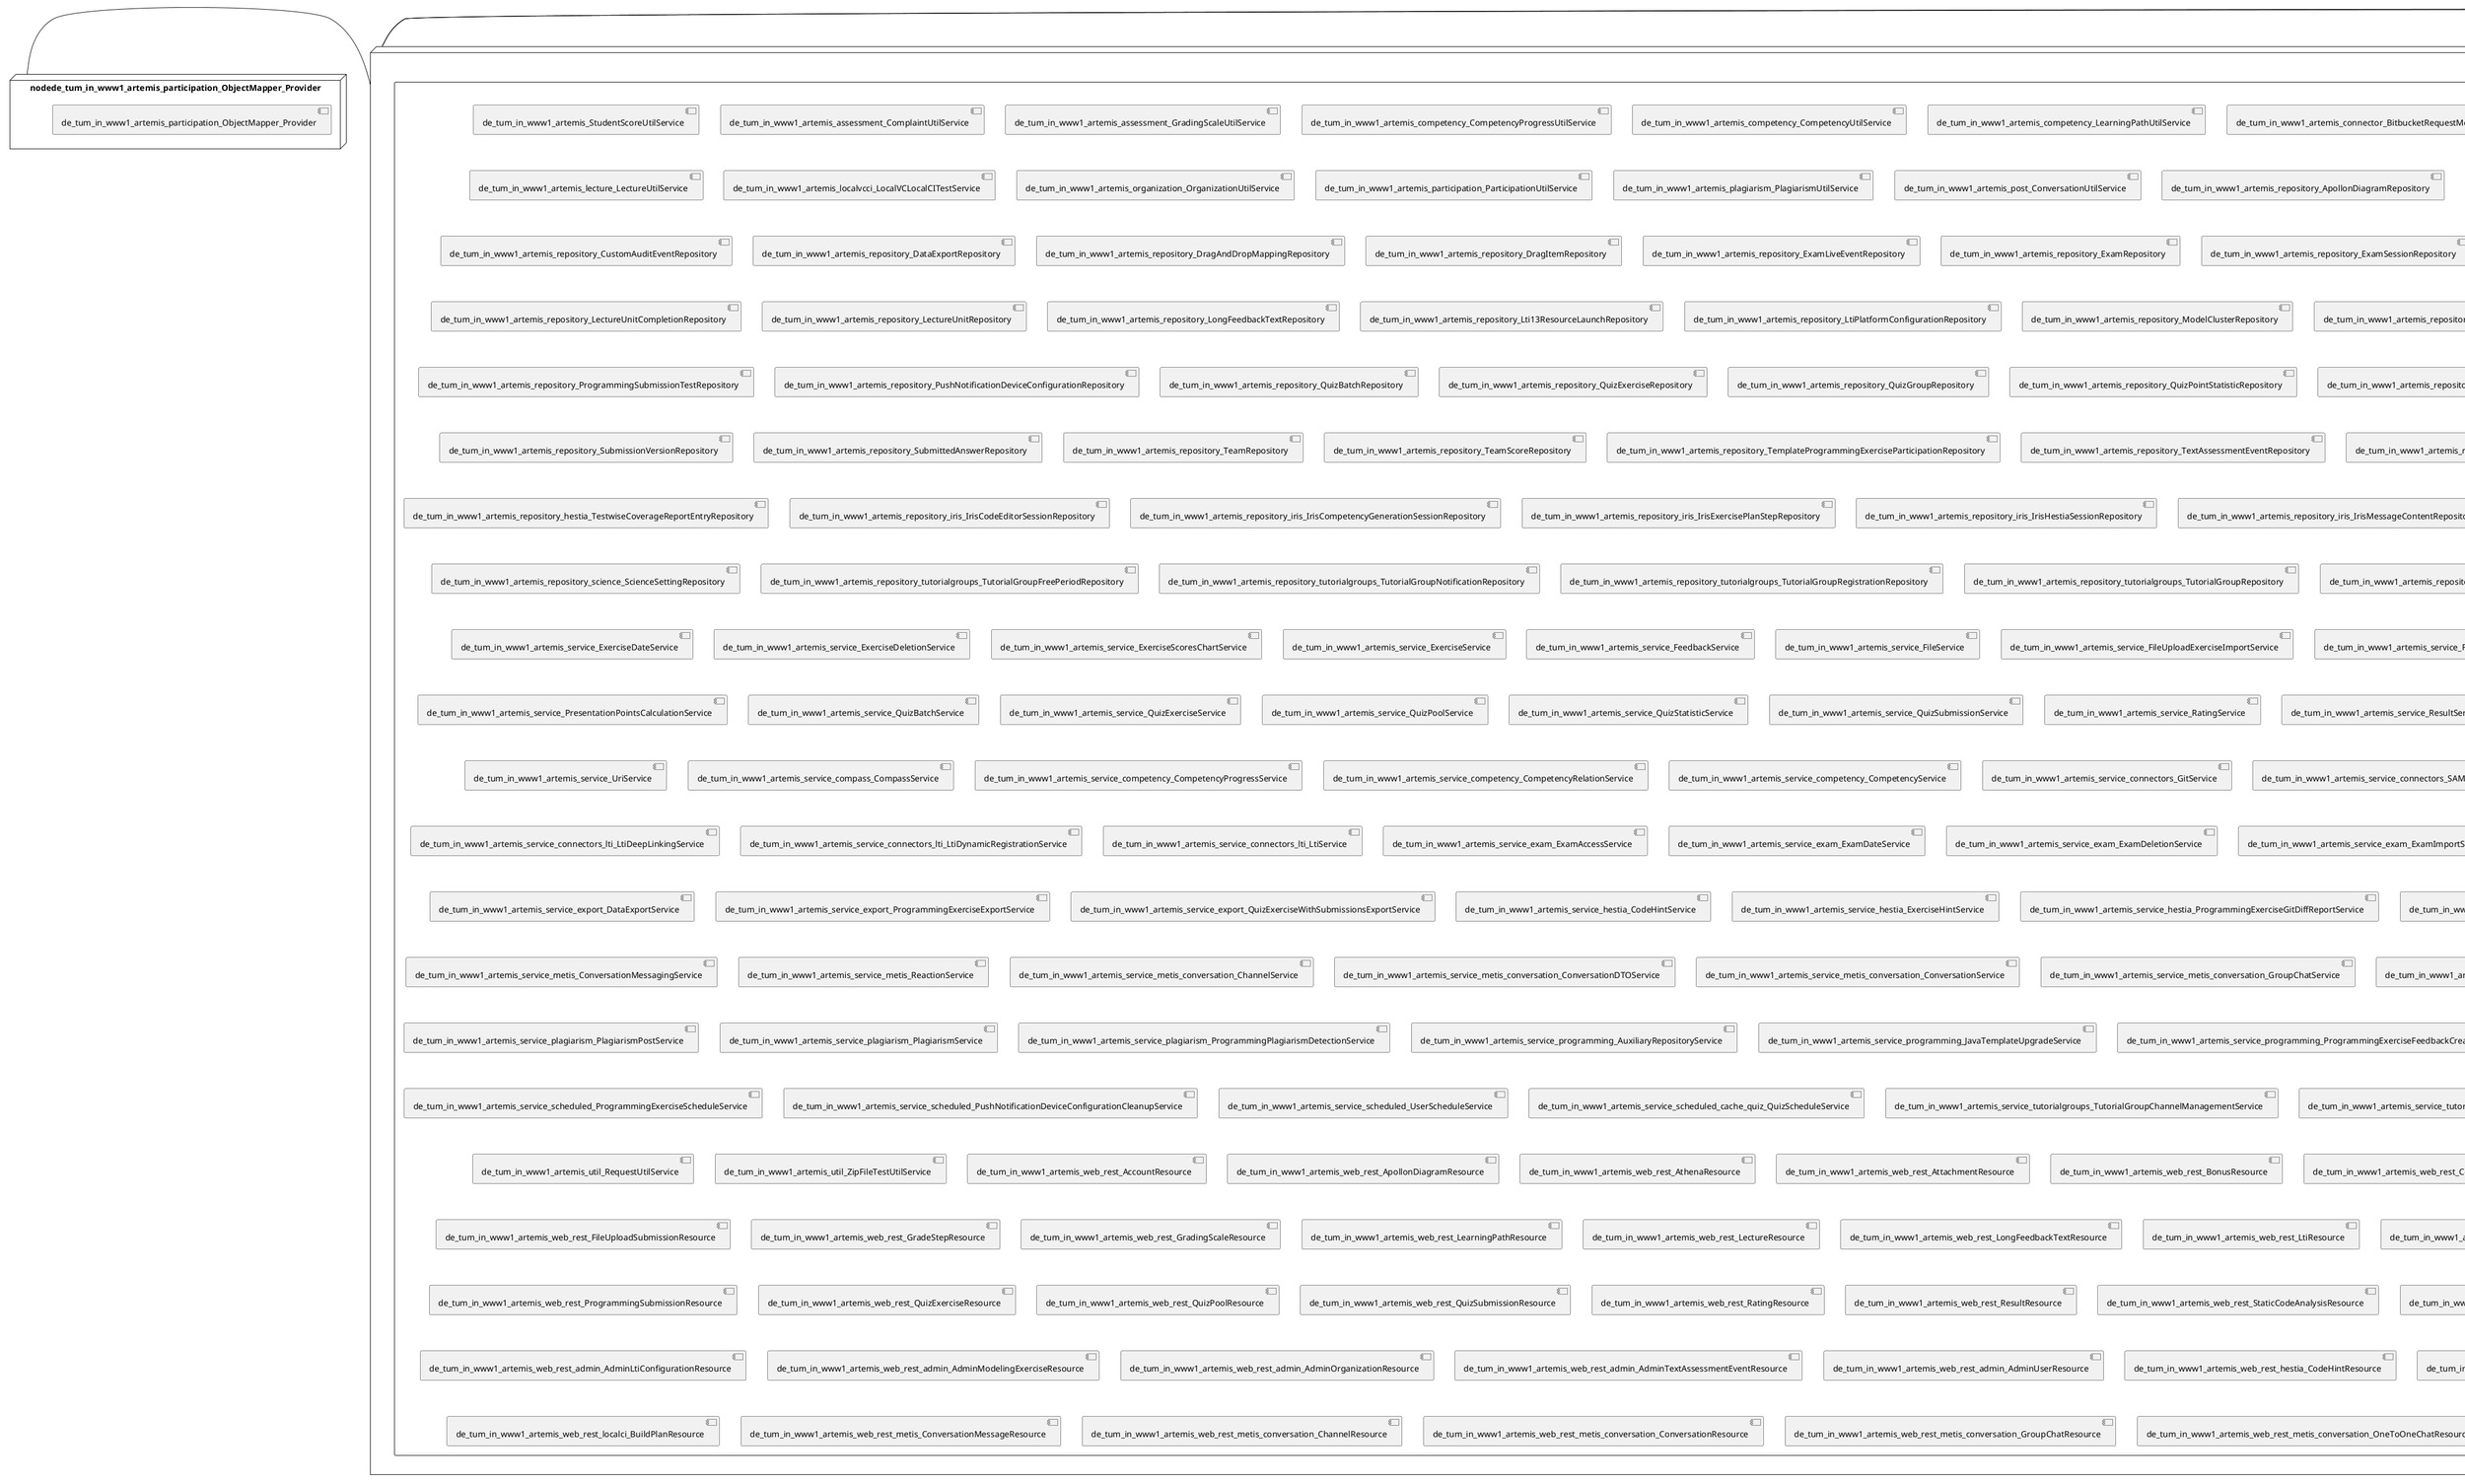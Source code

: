 @startuml
skinparam fixCircleLabelOverlapping true
skinparam componentStyle uml2
node nodede_tum_in_www1_artemis {
component de_tum_in_www1_artemis {
[de_tum_in_www1_artemis_repository_ConductAgreementRepository] [[ls1intum-artemis.system#_OWjKINtmEe6LAqEsU5M5NA]]
[de_tum_in_www1_artemis_service_ConductAgreementService] [[ls1intum-artemis.system#_OWjKINtmEe6LAqEsU5M5NA]]
}
}
node nodede_tum_in_www1_artemis_2 {
component de_tum_in_www1_artemis_2 {
[de_tum_in_www1_artemis_repository_science_ScienceEventRepository] [[ls1intum-artemis.system#_OWjKINtmEe6LAqEsU5M5NA]]
[de_tum_in_www1_artemis_service_science_ScienceEventService] [[ls1intum-artemis.system#_OWjKINtmEe6LAqEsU5M5NA]]
}
}
node nodede_tum_in_www1_artemis_3 {
component de_tum_in_www1_artemis_3 {
[de_tum_in_www1_artemis_repository_SystemNotificationRepository] [[ls1intum-artemis.system#_OWjKINtmEe6LAqEsU5M5NA]]
[de_tum_in_www1_artemis_service_SystemNotificationService] [[ls1intum-artemis.system#_OWjKINtmEe6LAqEsU5M5NA]]
[de_tum_in_www1_artemis_web_rest_SystemNotificationResource] [[ls1intum-artemis.system#_OWjKINtmEe6LAqEsU5M5NA]]
[de_tum_in_www1_artemis_web_rest_admin_AdminSystemNotificationResource] [[ls1intum-artemis.system#_OWjKINtmEe6LAqEsU5M5NA]]
}
}
node nodede_tum_in_www1_artemis_4 {
component de_tum_in_www1_artemis_4 {
[de_tum_in_www1_artemis_repository_iris_IrisChatSessionRepository] [[ls1intum-artemis.system#_OWjKINtmEe6LAqEsU5M5NA]]
[de_tum_in_www1_artemis_web_rest_iris_IrisChatSessionResource] [[ls1intum-artemis.system#_OWjKINtmEe6LAqEsU5M5NA]]
}
}
node nodede_tum_in_www1_artemis_5 {
component de_tum_in_www1_artemis_5 {
[de_tum_in_www1_artemis_repository_PersistenceAuditEventRepository] [[ls1intum-artemis.system#_OWjKINtmEe6LAqEsU5M5NA]]
[de_tum_in_www1_artemis_service_AuditEventService] [[ls1intum-artemis.system#_OWjKINtmEe6LAqEsU5M5NA]]
}
}
node nodede_tum_in_www1_artemis_6 {
component de_tum_in_www1_artemis_6 {
[de_tum_in_www1_artemis_repository_iris_IrisSettingsRepository] [[ls1intum-artemis.system#_OWjKINtmEe6LAqEsU5M5NA]]
[de_tum_in_www1_artemis_service_iris_settings_IrisSettingsService] [[ls1intum-artemis.system#_OWjKINtmEe6LAqEsU5M5NA]]
}
}
node nodede_tum_in_www1_artemis_7 {
component de_tum_in_www1_artemis_7 {
[de_tum_in_www1_artemis_config_migration_MigrationService] [[ls1intum-artemis.system#_OWjKINtmEe6LAqEsU5M5NA]]
[de_tum_in_www1_artemis_repository_MigrationChangeRepository] [[ls1intum-artemis.system#_OWjKINtmEe6LAqEsU5M5NA]]
}
}
node nodede_tum_in_www1_artemis_8 {
component de_tum_in_www1_artemis_8 {
[de_tum_in_www1_artemis_StudentScoreUtilService] [[ls1intum-artemis.system#_OWjKINtmEe6LAqEsU5M5NA]]
[de_tum_in_www1_artemis_assessment_ComplaintUtilService] [[ls1intum-artemis.system#_OWjKINtmEe6LAqEsU5M5NA]]
[de_tum_in_www1_artemis_assessment_GradingScaleUtilService] [[ls1intum-artemis.system#_OWjKINtmEe6LAqEsU5M5NA]]
[de_tum_in_www1_artemis_competency_CompetencyProgressUtilService] [[ls1intum-artemis.system#_OWjKINtmEe6LAqEsU5M5NA]]
[de_tum_in_www1_artemis_competency_CompetencyUtilService] [[ls1intum-artemis.system#_OWjKINtmEe6LAqEsU5M5NA]]
[de_tum_in_www1_artemis_competency_LearningPathUtilService] [[ls1intum-artemis.system#_OWjKINtmEe6LAqEsU5M5NA]]
[de_tum_in_www1_artemis_connector_BitbucketRequestMockProvider] [[ls1intum-artemis.system#_OWjKINtmEe6LAqEsU5M5NA]]
[de_tum_in_www1_artemis_course_CourseTestService] [[ls1intum-artemis.system#_OWjKINtmEe6LAqEsU5M5NA]]
[de_tum_in_www1_artemis_course_CourseUtilService] [[ls1intum-artemis.system#_OWjKINtmEe6LAqEsU5M5NA]]
[de_tum_in_www1_artemis_domain_Repository] [[ls1intum-artemis.system#_OWjKINtmEe6LAqEsU5M5NA]]
[de_tum_in_www1_artemis_exam_ExamUtilService] [[ls1intum-artemis.system#_OWjKINtmEe6LAqEsU5M5NA]]
[de_tum_in_www1_artemis_exercise_ExerciseUtilService] [[ls1intum-artemis.system#_OWjKINtmEe6LAqEsU5M5NA]]
[de_tum_in_www1_artemis_exercise_fileuploadexercise_FileUploadExerciseUtilService] [[ls1intum-artemis.system#_OWjKINtmEe6LAqEsU5M5NA]]
[de_tum_in_www1_artemis_exercise_modelingexercise_ModelingExerciseUtilService] [[ls1intum-artemis.system#_OWjKINtmEe6LAqEsU5M5NA]]
[de_tum_in_www1_artemis_exercise_programmingexercise_ContinuousIntegrationTestService] [[ls1intum-artemis.system#_OWjKINtmEe6LAqEsU5M5NA]]
[de_tum_in_www1_artemis_exercise_programmingexercise_ProgrammingExerciseIntegrationTestService] [[ls1intum-artemis.system#_OWjKINtmEe6LAqEsU5M5NA]]
[de_tum_in_www1_artemis_exercise_programmingexercise_ProgrammingExerciseResultTestService] [[ls1intum-artemis.system#_OWjKINtmEe6LAqEsU5M5NA]]
[de_tum_in_www1_artemis_exercise_programmingexercise_ProgrammingExerciseTestService] [[ls1intum-artemis.system#_OWjKINtmEe6LAqEsU5M5NA]]
[de_tum_in_www1_artemis_exercise_programmingexercise_ProgrammingExerciseUtilService] [[ls1intum-artemis.system#_OWjKINtmEe6LAqEsU5M5NA]]
[de_tum_in_www1_artemis_exercise_programmingexercise_ProgrammingSubmissionAndResultIntegrationTestService] [[ls1intum-artemis.system#_OWjKINtmEe6LAqEsU5M5NA]]
[de_tum_in_www1_artemis_exercise_quizexercise_QuizExerciseUtilService] [[ls1intum-artemis.system#_OWjKINtmEe6LAqEsU5M5NA]]
[de_tum_in_www1_artemis_exercise_textexercise_TextExerciseUtilService] [[ls1intum-artemis.system#_OWjKINtmEe6LAqEsU5M5NA]]
[de_tum_in_www1_artemis_lecture_LectureUtilService] [[ls1intum-artemis.system#_OWjKINtmEe6LAqEsU5M5NA]]
[de_tum_in_www1_artemis_localvcci_LocalVCLocalCITestService] [[ls1intum-artemis.system#_OWjKINtmEe6LAqEsU5M5NA]]
[de_tum_in_www1_artemis_organization_OrganizationUtilService] [[ls1intum-artemis.system#_OWjKINtmEe6LAqEsU5M5NA]]
[de_tum_in_www1_artemis_participation_ParticipationUtilService] [[ls1intum-artemis.system#_OWjKINtmEe6LAqEsU5M5NA]]
[de_tum_in_www1_artemis_plagiarism_PlagiarismUtilService] [[ls1intum-artemis.system#_OWjKINtmEe6LAqEsU5M5NA]]
[de_tum_in_www1_artemis_post_ConversationUtilService] [[ls1intum-artemis.system#_OWjKINtmEe6LAqEsU5M5NA]]
[de_tum_in_www1_artemis_repository_ApollonDiagramRepository] [[ls1intum-artemis.system#_OWjKINtmEe6LAqEsU5M5NA]]
[de_tum_in_www1_artemis_repository_AttachmentRepository] [[ls1intum-artemis.system#_OWjKINtmEe6LAqEsU5M5NA]]
[de_tum_in_www1_artemis_repository_AttachmentUnitRepository] [[ls1intum-artemis.system#_OWjKINtmEe6LAqEsU5M5NA]]
[de_tum_in_www1_artemis_repository_AuthorityRepository] [[ls1intum-artemis.system#_OWjKINtmEe6LAqEsU5M5NA]]
[de_tum_in_www1_artemis_repository_AuxiliaryRepositoryRepository] [[ls1intum-artemis.system#_OWjKINtmEe6LAqEsU5M5NA]]
[de_tum_in_www1_artemis_repository_BonusRepository] [[ls1intum-artemis.system#_OWjKINtmEe6LAqEsU5M5NA]]
[de_tum_in_www1_artemis_repository_BuildJobRepository] [[ls1intum-artemis.system#_OWjKINtmEe6LAqEsU5M5NA]]
[de_tum_in_www1_artemis_repository_BuildLogEntryRepository] [[ls1intum-artemis.system#_OWjKINtmEe6LAqEsU5M5NA]]
[de_tum_in_www1_artemis_repository_BuildLogStatisticsEntryRepository] [[ls1intum-artemis.system#_OWjKINtmEe6LAqEsU5M5NA]]
[de_tum_in_www1_artemis_repository_BuildPlanRepository] [[ls1intum-artemis.system#_OWjKINtmEe6LAqEsU5M5NA]]
[de_tum_in_www1_artemis_repository_CompetencyProgressRepository] [[ls1intum-artemis.system#_OWjKINtmEe6LAqEsU5M5NA]]
[de_tum_in_www1_artemis_repository_CompetencyRelationRepository] [[ls1intum-artemis.system#_OWjKINtmEe6LAqEsU5M5NA]]
[de_tum_in_www1_artemis_repository_CompetencyRepository] [[ls1intum-artemis.system#_OWjKINtmEe6LAqEsU5M5NA]]
[de_tum_in_www1_artemis_repository_ComplaintRepository] [[ls1intum-artemis.system#_OWjKINtmEe6LAqEsU5M5NA]]
[de_tum_in_www1_artemis_repository_ComplaintResponseRepository] [[ls1intum-artemis.system#_OWjKINtmEe6LAqEsU5M5NA]]
[de_tum_in_www1_artemis_repository_CourseRepository] [[ls1intum-artemis.system#_OWjKINtmEe6LAqEsU5M5NA]]
[de_tum_in_www1_artemis_repository_CustomAuditEventRepository] [[ls1intum-artemis.system#_OWjKINtmEe6LAqEsU5M5NA]]
[de_tum_in_www1_artemis_repository_DataExportRepository] [[ls1intum-artemis.system#_OWjKINtmEe6LAqEsU5M5NA]]
[de_tum_in_www1_artemis_repository_DragAndDropMappingRepository] [[ls1intum-artemis.system#_OWjKINtmEe6LAqEsU5M5NA]]
[de_tum_in_www1_artemis_repository_DragItemRepository] [[ls1intum-artemis.system#_OWjKINtmEe6LAqEsU5M5NA]]
[de_tum_in_www1_artemis_repository_ExamLiveEventRepository] [[ls1intum-artemis.system#_OWjKINtmEe6LAqEsU5M5NA]]
[de_tum_in_www1_artemis_repository_ExamRepository] [[ls1intum-artemis.system#_OWjKINtmEe6LAqEsU5M5NA]]
[de_tum_in_www1_artemis_repository_ExamSessionRepository] [[ls1intum-artemis.system#_OWjKINtmEe6LAqEsU5M5NA]]
[de_tum_in_www1_artemis_repository_ExamUserRepository] [[ls1intum-artemis.system#_OWjKINtmEe6LAqEsU5M5NA]]
[de_tum_in_www1_artemis_repository_ExampleSubmissionRepository] [[ls1intum-artemis.system#_OWjKINtmEe6LAqEsU5M5NA]]
[de_tum_in_www1_artemis_repository_ExerciseGroupRepository] [[ls1intum-artemis.system#_OWjKINtmEe6LAqEsU5M5NA]]
[de_tum_in_www1_artemis_repository_ExerciseRepository] [[ls1intum-artemis.system#_OWjKINtmEe6LAqEsU5M5NA]]
[de_tum_in_www1_artemis_repository_ExerciseUnitRepository] [[ls1intum-artemis.system#_OWjKINtmEe6LAqEsU5M5NA]]
[de_tum_in_www1_artemis_repository_FeedbackRepository] [[ls1intum-artemis.system#_OWjKINtmEe6LAqEsU5M5NA]]
[de_tum_in_www1_artemis_repository_FileUploadExerciseRepository] [[ls1intum-artemis.system#_OWjKINtmEe6LAqEsU5M5NA]]
[de_tum_in_www1_artemis_repository_FileUploadSubmissionRepository] [[ls1intum-artemis.system#_OWjKINtmEe6LAqEsU5M5NA]]
[de_tum_in_www1_artemis_repository_GradeStepRepository] [[ls1intum-artemis.system#_OWjKINtmEe6LAqEsU5M5NA]]
[de_tum_in_www1_artemis_repository_GradingCriterionRepository] [[ls1intum-artemis.system#_OWjKINtmEe6LAqEsU5M5NA]]
[de_tum_in_www1_artemis_repository_GradingScaleRepository] [[ls1intum-artemis.system#_OWjKINtmEe6LAqEsU5M5NA]]
[de_tum_in_www1_artemis_repository_GroupNotificationRepository] [[ls1intum-artemis.system#_OWjKINtmEe6LAqEsU5M5NA]]
[de_tum_in_www1_artemis_repository_GuidedTourSettingsRepository] [[ls1intum-artemis.system#_OWjKINtmEe6LAqEsU5M5NA]]
[de_tum_in_www1_artemis_repository_LearningPathRepository] [[ls1intum-artemis.system#_OWjKINtmEe6LAqEsU5M5NA]]
[de_tum_in_www1_artemis_repository_LectureRepository] [[ls1intum-artemis.system#_OWjKINtmEe6LAqEsU5M5NA]]
[de_tum_in_www1_artemis_repository_LectureUnitCompletionRepository] [[ls1intum-artemis.system#_OWjKINtmEe6LAqEsU5M5NA]]
[de_tum_in_www1_artemis_repository_LectureUnitRepository] [[ls1intum-artemis.system#_OWjKINtmEe6LAqEsU5M5NA]]
[de_tum_in_www1_artemis_repository_LongFeedbackTextRepository] [[ls1intum-artemis.system#_OWjKINtmEe6LAqEsU5M5NA]]
[de_tum_in_www1_artemis_repository_Lti13ResourceLaunchRepository] [[ls1intum-artemis.system#_OWjKINtmEe6LAqEsU5M5NA]]
[de_tum_in_www1_artemis_repository_LtiPlatformConfigurationRepository] [[ls1intum-artemis.system#_OWjKINtmEe6LAqEsU5M5NA]]
[de_tum_in_www1_artemis_repository_ModelClusterRepository] [[ls1intum-artemis.system#_OWjKINtmEe6LAqEsU5M5NA]]
[de_tum_in_www1_artemis_repository_ModelElementRepository] [[ls1intum-artemis.system#_OWjKINtmEe6LAqEsU5M5NA]]
[de_tum_in_www1_artemis_repository_ModelingExerciseRepository] [[ls1intum-artemis.system#_OWjKINtmEe6LAqEsU5M5NA]]
[de_tum_in_www1_artemis_repository_ModelingSubmissionRepository] [[ls1intum-artemis.system#_OWjKINtmEe6LAqEsU5M5NA]]
[de_tum_in_www1_artemis_repository_NotificationRepository] [[ls1intum-artemis.system#_OWjKINtmEe6LAqEsU5M5NA]]
[de_tum_in_www1_artemis_repository_NotificationSettingRepository] [[ls1intum-artemis.system#_OWjKINtmEe6LAqEsU5M5NA]]
[de_tum_in_www1_artemis_repository_OnlineCourseConfigurationRepository] [[ls1intum-artemis.system#_OWjKINtmEe6LAqEsU5M5NA]]
[de_tum_in_www1_artemis_repository_OnlineUnitRepository] [[ls1intum-artemis.system#_OWjKINtmEe6LAqEsU5M5NA]]
[de_tum_in_www1_artemis_repository_OrganizationRepository] [[ls1intum-artemis.system#_OWjKINtmEe6LAqEsU5M5NA]]
[de_tum_in_www1_artemis_repository_ParticipantScoreRepository] [[ls1intum-artemis.system#_OWjKINtmEe6LAqEsU5M5NA]]
[de_tum_in_www1_artemis_repository_ParticipationRepository] [[ls1intum-artemis.system#_OWjKINtmEe6LAqEsU5M5NA]]
[de_tum_in_www1_artemis_repository_ProgrammingExerciseRepository] [[ls1intum-artemis.system#_OWjKINtmEe6LAqEsU5M5NA]]
[de_tum_in_www1_artemis_repository_ProgrammingExerciseStudentParticipationRepository] [[ls1intum-artemis.system#_OWjKINtmEe6LAqEsU5M5NA]]
[de_tum_in_www1_artemis_repository_ProgrammingExerciseStudentParticipationTestRepository] [[ls1intum-artemis.system#_OWjKINtmEe6LAqEsU5M5NA]]
[de_tum_in_www1_artemis_repository_ProgrammingExerciseTestCaseRepository] [[ls1intum-artemis.system#_OWjKINtmEe6LAqEsU5M5NA]]
[de_tum_in_www1_artemis_repository_ProgrammingExerciseTestRepository] [[ls1intum-artemis.system#_OWjKINtmEe6LAqEsU5M5NA]]
[de_tum_in_www1_artemis_repository_ProgrammingSubmissionRepository] [[ls1intum-artemis.system#_OWjKINtmEe6LAqEsU5M5NA]]
[de_tum_in_www1_artemis_repository_ProgrammingSubmissionTestRepository] [[ls1intum-artemis.system#_OWjKINtmEe6LAqEsU5M5NA]]
[de_tum_in_www1_artemis_repository_PushNotificationDeviceConfigurationRepository] [[ls1intum-artemis.system#_OWjKINtmEe6LAqEsU5M5NA]]
[de_tum_in_www1_artemis_repository_QuizBatchRepository] [[ls1intum-artemis.system#_OWjKINtmEe6LAqEsU5M5NA]]
[de_tum_in_www1_artemis_repository_QuizExerciseRepository] [[ls1intum-artemis.system#_OWjKINtmEe6LAqEsU5M5NA]]
[de_tum_in_www1_artemis_repository_QuizGroupRepository] [[ls1intum-artemis.system#_OWjKINtmEe6LAqEsU5M5NA]]
[de_tum_in_www1_artemis_repository_QuizPointStatisticRepository] [[ls1intum-artemis.system#_OWjKINtmEe6LAqEsU5M5NA]]
[de_tum_in_www1_artemis_repository_QuizPoolRepository] [[ls1intum-artemis.system#_OWjKINtmEe6LAqEsU5M5NA]]
[de_tum_in_www1_artemis_repository_QuizQuestionRepository] [[ls1intum-artemis.system#_OWjKINtmEe6LAqEsU5M5NA]]
[de_tum_in_www1_artemis_repository_QuizQuestionStatisticRepository] [[ls1intum-artemis.system#_OWjKINtmEe6LAqEsU5M5NA]]
[de_tum_in_www1_artemis_repository_QuizSubmissionRepository] [[ls1intum-artemis.system#_OWjKINtmEe6LAqEsU5M5NA]]
[de_tum_in_www1_artemis_repository_RatingRepository] [[ls1intum-artemis.system#_OWjKINtmEe6LAqEsU5M5NA]]
[de_tum_in_www1_artemis_repository_ResultRepository] [[ls1intum-artemis.system#_OWjKINtmEe6LAqEsU5M5NA]]
[de_tum_in_www1_artemis_repository_SingleUserNotificationRepository] [[ls1intum-artemis.system#_OWjKINtmEe6LAqEsU5M5NA]]
[de_tum_in_www1_artemis_repository_SlideRepository] [[ls1intum-artemis.system#_OWjKINtmEe6LAqEsU5M5NA]]
[de_tum_in_www1_artemis_repository_SolutionProgrammingExerciseParticipationRepository] [[ls1intum-artemis.system#_OWjKINtmEe6LAqEsU5M5NA]]
[de_tum_in_www1_artemis_repository_StaticCodeAnalysisCategoryRepository] [[ls1intum-artemis.system#_OWjKINtmEe6LAqEsU5M5NA]]
[de_tum_in_www1_artemis_repository_StatisticsRepository] [[ls1intum-artemis.system#_OWjKINtmEe6LAqEsU5M5NA]]
[de_tum_in_www1_artemis_repository_StudentExamRepository] [[ls1intum-artemis.system#_OWjKINtmEe6LAqEsU5M5NA]]
[de_tum_in_www1_artemis_repository_StudentParticipationRepository] [[ls1intum-artemis.system#_OWjKINtmEe6LAqEsU5M5NA]]
[de_tum_in_www1_artemis_repository_StudentScoreRepository] [[ls1intum-artemis.system#_OWjKINtmEe6LAqEsU5M5NA]]
[de_tum_in_www1_artemis_repository_SubmissionPolicyRepository] [[ls1intum-artemis.system#_OWjKINtmEe6LAqEsU5M5NA]]
[de_tum_in_www1_artemis_repository_SubmissionRepository] [[ls1intum-artemis.system#_OWjKINtmEe6LAqEsU5M5NA]]
[de_tum_in_www1_artemis_repository_SubmissionVersionRepository] [[ls1intum-artemis.system#_OWjKINtmEe6LAqEsU5M5NA]]
[de_tum_in_www1_artemis_repository_SubmittedAnswerRepository] [[ls1intum-artemis.system#_OWjKINtmEe6LAqEsU5M5NA]]
[de_tum_in_www1_artemis_repository_TeamRepository] [[ls1intum-artemis.system#_OWjKINtmEe6LAqEsU5M5NA]]
[de_tum_in_www1_artemis_repository_TeamScoreRepository] [[ls1intum-artemis.system#_OWjKINtmEe6LAqEsU5M5NA]]
[de_tum_in_www1_artemis_repository_TemplateProgrammingExerciseParticipationRepository] [[ls1intum-artemis.system#_OWjKINtmEe6LAqEsU5M5NA]]
[de_tum_in_www1_artemis_repository_TextAssessmentEventRepository] [[ls1intum-artemis.system#_OWjKINtmEe6LAqEsU5M5NA]]
[de_tum_in_www1_artemis_repository_TextBlockRepository] [[ls1intum-artemis.system#_OWjKINtmEe6LAqEsU5M5NA]]
[de_tum_in_www1_artemis_repository_TextExerciseRepository] [[ls1intum-artemis.system#_OWjKINtmEe6LAqEsU5M5NA]]
[de_tum_in_www1_artemis_repository_TextSubmissionRepository] [[ls1intum-artemis.system#_OWjKINtmEe6LAqEsU5M5NA]]
[de_tum_in_www1_artemis_repository_TextUnitRepository] [[ls1intum-artemis.system#_OWjKINtmEe6LAqEsU5M5NA]]
[de_tum_in_www1_artemis_repository_TutorParticipationRepository] [[ls1intum-artemis.system#_OWjKINtmEe6LAqEsU5M5NA]]
[de_tum_in_www1_artemis_repository_UserRepository] [[ls1intum-artemis.system#_OWjKINtmEe6LAqEsU5M5NA]]
[de_tum_in_www1_artemis_repository_UserTestRepository] [[ls1intum-artemis.system#_OWjKINtmEe6LAqEsU5M5NA]]
[de_tum_in_www1_artemis_repository_VideoUnitRepository] [[ls1intum-artemis.system#_OWjKINtmEe6LAqEsU5M5NA]]
[de_tum_in_www1_artemis_repository_hestia_CodeHintRepository] [[ls1intum-artemis.system#_OWjKINtmEe6LAqEsU5M5NA]]
[de_tum_in_www1_artemis_repository_hestia_CoverageFileReportRepository] [[ls1intum-artemis.system#_OWjKINtmEe6LAqEsU5M5NA]]
[de_tum_in_www1_artemis_repository_hestia_CoverageReportRepository] [[ls1intum-artemis.system#_OWjKINtmEe6LAqEsU5M5NA]]
[de_tum_in_www1_artemis_repository_hestia_ExerciseHintActivationRepository] [[ls1intum-artemis.system#_OWjKINtmEe6LAqEsU5M5NA]]
[de_tum_in_www1_artemis_repository_hestia_ExerciseHintRepository] [[ls1intum-artemis.system#_OWjKINtmEe6LAqEsU5M5NA]]
[de_tum_in_www1_artemis_repository_hestia_ProgrammingExerciseGitDiffReportRepository] [[ls1intum-artemis.system#_OWjKINtmEe6LAqEsU5M5NA]]
[de_tum_in_www1_artemis_repository_hestia_ProgrammingExerciseSolutionEntryRepository] [[ls1intum-artemis.system#_OWjKINtmEe6LAqEsU5M5NA]]
[de_tum_in_www1_artemis_repository_hestia_ProgrammingExerciseTaskRepository] [[ls1intum-artemis.system#_OWjKINtmEe6LAqEsU5M5NA]]
[de_tum_in_www1_artemis_repository_hestia_TestwiseCoverageReportEntryRepository] [[ls1intum-artemis.system#_OWjKINtmEe6LAqEsU5M5NA]]
[de_tum_in_www1_artemis_repository_iris_IrisCodeEditorSessionRepository] [[ls1intum-artemis.system#_OWjKINtmEe6LAqEsU5M5NA]]
[de_tum_in_www1_artemis_repository_iris_IrisCompetencyGenerationSessionRepository] [[ls1intum-artemis.system#_OWjKINtmEe6LAqEsU5M5NA]]
[de_tum_in_www1_artemis_repository_iris_IrisExercisePlanStepRepository] [[ls1intum-artemis.system#_OWjKINtmEe6LAqEsU5M5NA]]
[de_tum_in_www1_artemis_repository_iris_IrisHestiaSessionRepository] [[ls1intum-artemis.system#_OWjKINtmEe6LAqEsU5M5NA]]
[de_tum_in_www1_artemis_repository_iris_IrisMessageContentRepository] [[ls1intum-artemis.system#_OWjKINtmEe6LAqEsU5M5NA]]
[de_tum_in_www1_artemis_repository_iris_IrisMessageRepository] [[ls1intum-artemis.system#_OWjKINtmEe6LAqEsU5M5NA]]
[de_tum_in_www1_artemis_repository_iris_IrisSessionRepository] [[ls1intum-artemis.system#_OWjKINtmEe6LAqEsU5M5NA]]
[de_tum_in_www1_artemis_repository_metis_AnswerPostRepository] [[ls1intum-artemis.system#_OWjKINtmEe6LAqEsU5M5NA]]
[de_tum_in_www1_artemis_repository_metis_ConversationMessageRepository] [[ls1intum-artemis.system#_OWjKINtmEe6LAqEsU5M5NA]]
[de_tum_in_www1_artemis_repository_metis_ConversationParticipantRepository] [[ls1intum-artemis.system#_OWjKINtmEe6LAqEsU5M5NA]]
[de_tum_in_www1_artemis_repository_metis_PostRepository] [[ls1intum-artemis.system#_OWjKINtmEe6LAqEsU5M5NA]]
[de_tum_in_www1_artemis_repository_metis_ReactionRepository] [[ls1intum-artemis.system#_OWjKINtmEe6LAqEsU5M5NA]]
[de_tum_in_www1_artemis_repository_metis_conversation_ChannelRepository] [[ls1intum-artemis.system#_OWjKINtmEe6LAqEsU5M5NA]]
[de_tum_in_www1_artemis_repository_metis_conversation_ConversationNotificationRepository] [[ls1intum-artemis.system#_OWjKINtmEe6LAqEsU5M5NA]]
[de_tum_in_www1_artemis_repository_metis_conversation_ConversationRepository] [[ls1intum-artemis.system#_OWjKINtmEe6LAqEsU5M5NA]]
[de_tum_in_www1_artemis_repository_metis_conversation_GroupChatRepository] [[ls1intum-artemis.system#_OWjKINtmEe6LAqEsU5M5NA]]
[de_tum_in_www1_artemis_repository_metis_conversation_OneToOneChatRepository] [[ls1intum-artemis.system#_OWjKINtmEe6LAqEsU5M5NA]]
[de_tum_in_www1_artemis_repository_plagiarism_PlagiarismCaseRepository] [[ls1intum-artemis.system#_OWjKINtmEe6LAqEsU5M5NA]]
[de_tum_in_www1_artemis_repository_plagiarism_PlagiarismComparisonRepository] [[ls1intum-artemis.system#_OWjKINtmEe6LAqEsU5M5NA]]
[de_tum_in_www1_artemis_repository_plagiarism_PlagiarismResultRepository] [[ls1intum-artemis.system#_OWjKINtmEe6LAqEsU5M5NA]]
[de_tum_in_www1_artemis_repository_plagiarism_PlagiarismSubmissionRepository] [[ls1intum-artemis.system#_OWjKINtmEe6LAqEsU5M5NA]]
[de_tum_in_www1_artemis_repository_science_ScienceSettingRepository] [[ls1intum-artemis.system#_OWjKINtmEe6LAqEsU5M5NA]]
[de_tum_in_www1_artemis_repository_tutorialgroups_TutorialGroupFreePeriodRepository] [[ls1intum-artemis.system#_OWjKINtmEe6LAqEsU5M5NA]]
[de_tum_in_www1_artemis_repository_tutorialgroups_TutorialGroupNotificationRepository] [[ls1intum-artemis.system#_OWjKINtmEe6LAqEsU5M5NA]]
[de_tum_in_www1_artemis_repository_tutorialgroups_TutorialGroupRegistrationRepository] [[ls1intum-artemis.system#_OWjKINtmEe6LAqEsU5M5NA]]
[de_tum_in_www1_artemis_repository_tutorialgroups_TutorialGroupRepository] [[ls1intum-artemis.system#_OWjKINtmEe6LAqEsU5M5NA]]
[de_tum_in_www1_artemis_repository_tutorialgroups_TutorialGroupScheduleRepository] [[ls1intum-artemis.system#_OWjKINtmEe6LAqEsU5M5NA]]
[de_tum_in_www1_artemis_repository_tutorialgroups_TutorialGroupSessionRepository] [[ls1intum-artemis.system#_OWjKINtmEe6LAqEsU5M5NA]]
[de_tum_in_www1_artemis_repository_tutorialgroups_TutorialGroupsConfigurationRepository] [[ls1intum-artemis.system#_OWjKINtmEe6LAqEsU5M5NA]]
[de_tum_in_www1_artemis_service_AssessmentDashboardService] [[ls1intum-artemis.system#_OWjKINtmEe6LAqEsU5M5NA]]
[de_tum_in_www1_artemis_service_AssessmentService] [[ls1intum-artemis.system#_OWjKINtmEe6LAqEsU5M5NA]]
[de_tum_in_www1_artemis_service_AttachmentUnitService] [[ls1intum-artemis.system#_OWjKINtmEe6LAqEsU5M5NA]]
[de_tum_in_www1_artemis_service_AuthorizationCheckService] [[ls1intum-artemis.system#_OWjKINtmEe6LAqEsU5M5NA]]
[de_tum_in_www1_artemis_service_BonusService] [[ls1intum-artemis.system#_OWjKINtmEe6LAqEsU5M5NA]]
[de_tum_in_www1_artemis_service_BuildLogEntryService] [[ls1intum-artemis.system#_OWjKINtmEe6LAqEsU5M5NA]]
[de_tum_in_www1_artemis_service_ComplaintResponseService] [[ls1intum-artemis.system#_OWjKINtmEe6LAqEsU5M5NA]]
[de_tum_in_www1_artemis_service_ComplaintService] [[ls1intum-artemis.system#_OWjKINtmEe6LAqEsU5M5NA]]
[de_tum_in_www1_artemis_service_ConsistencyCheckService] [[ls1intum-artemis.system#_OWjKINtmEe6LAqEsU5M5NA]]
[de_tum_in_www1_artemis_service_ConsistencyCheckTestService] [[ls1intum-artemis.system#_OWjKINtmEe6LAqEsU5M5NA]]
[de_tum_in_www1_artemis_service_CourseScoreCalculationService] [[ls1intum-artemis.system#_OWjKINtmEe6LAqEsU5M5NA]]
[de_tum_in_www1_artemis_service_CourseService] [[ls1intum-artemis.system#_OWjKINtmEe6LAqEsU5M5NA]]
[de_tum_in_www1_artemis_service_EmailSummaryService] [[ls1intum-artemis.system#_OWjKINtmEe6LAqEsU5M5NA]]
[de_tum_in_www1_artemis_service_ExampleSubmissionService] [[ls1intum-artemis.system#_OWjKINtmEe6LAqEsU5M5NA]]
[de_tum_in_www1_artemis_service_ExerciseDateService] [[ls1intum-artemis.system#_OWjKINtmEe6LAqEsU5M5NA]]
[de_tum_in_www1_artemis_service_ExerciseDeletionService] [[ls1intum-artemis.system#_OWjKINtmEe6LAqEsU5M5NA]]
[de_tum_in_www1_artemis_service_ExerciseScoresChartService] [[ls1intum-artemis.system#_OWjKINtmEe6LAqEsU5M5NA]]
[de_tum_in_www1_artemis_service_ExerciseService] [[ls1intum-artemis.system#_OWjKINtmEe6LAqEsU5M5NA]]
[de_tum_in_www1_artemis_service_FeedbackService] [[ls1intum-artemis.system#_OWjKINtmEe6LAqEsU5M5NA]]
[de_tum_in_www1_artemis_service_FileService] [[ls1intum-artemis.system#_OWjKINtmEe6LAqEsU5M5NA]]
[de_tum_in_www1_artemis_service_FileUploadExerciseImportService] [[ls1intum-artemis.system#_OWjKINtmEe6LAqEsU5M5NA]]
[de_tum_in_www1_artemis_service_FileUploadExerciseService] [[ls1intum-artemis.system#_OWjKINtmEe6LAqEsU5M5NA]]
[de_tum_in_www1_artemis_service_FileUploadSubmissionService] [[ls1intum-artemis.system#_OWjKINtmEe6LAqEsU5M5NA]]
[de_tum_in_www1_artemis_service_GradingScaleService] [[ls1intum-artemis.system#_OWjKINtmEe6LAqEsU5M5NA]]
[de_tum_in_www1_artemis_service_LectureImportService] [[ls1intum-artemis.system#_OWjKINtmEe6LAqEsU5M5NA]]
[de_tum_in_www1_artemis_service_LectureService] [[ls1intum-artemis.system#_OWjKINtmEe6LAqEsU5M5NA]]
[de_tum_in_www1_artemis_service_LectureUnitProcessingService] [[ls1intum-artemis.system#_OWjKINtmEe6LAqEsU5M5NA]]
[de_tum_in_www1_artemis_service_LectureUnitService] [[ls1intum-artemis.system#_OWjKINtmEe6LAqEsU5M5NA]]
[de_tum_in_www1_artemis_service_ModelingExerciseImportService] [[ls1intum-artemis.system#_OWjKINtmEe6LAqEsU5M5NA]]
[de_tum_in_www1_artemis_service_ModelingExerciseService] [[ls1intum-artemis.system#_OWjKINtmEe6LAqEsU5M5NA]]
[de_tum_in_www1_artemis_service_ModelingSubmissionService] [[ls1intum-artemis.system#_OWjKINtmEe6LAqEsU5M5NA]]
[de_tum_in_www1_artemis_service_OnlineCourseConfigurationService] [[ls1intum-artemis.system#_OWjKINtmEe6LAqEsU5M5NA]]
[de_tum_in_www1_artemis_service_OrganizationService] [[ls1intum-artemis.system#_OWjKINtmEe6LAqEsU5M5NA]]
[de_tum_in_www1_artemis_service_ParticipantScoreService] [[ls1intum-artemis.system#_OWjKINtmEe6LAqEsU5M5NA]]
[de_tum_in_www1_artemis_service_ParticipationAuthorizationCheckService] [[ls1intum-artemis.system#_OWjKINtmEe6LAqEsU5M5NA]]
[de_tum_in_www1_artemis_service_ParticipationService] [[ls1intum-artemis.system#_OWjKINtmEe6LAqEsU5M5NA]]
[de_tum_in_www1_artemis_service_PresentationPointsCalculationService] [[ls1intum-artemis.system#_OWjKINtmEe6LAqEsU5M5NA]]
[de_tum_in_www1_artemis_service_QuizBatchService] [[ls1intum-artemis.system#_OWjKINtmEe6LAqEsU5M5NA]]
[de_tum_in_www1_artemis_service_QuizExerciseService] [[ls1intum-artemis.system#_OWjKINtmEe6LAqEsU5M5NA]]
[de_tum_in_www1_artemis_service_QuizPoolService] [[ls1intum-artemis.system#_OWjKINtmEe6LAqEsU5M5NA]]
[de_tum_in_www1_artemis_service_QuizStatisticService] [[ls1intum-artemis.system#_OWjKINtmEe6LAqEsU5M5NA]]
[de_tum_in_www1_artemis_service_QuizSubmissionService] [[ls1intum-artemis.system#_OWjKINtmEe6LAqEsU5M5NA]]
[de_tum_in_www1_artemis_service_RatingService] [[ls1intum-artemis.system#_OWjKINtmEe6LAqEsU5M5NA]]
[de_tum_in_www1_artemis_service_ResultService] [[ls1intum-artemis.system#_OWjKINtmEe6LAqEsU5M5NA]]
[de_tum_in_www1_artemis_service_SlideSplitterService] [[ls1intum-artemis.system#_OWjKINtmEe6LAqEsU5M5NA]]
[de_tum_in_www1_artemis_service_StaticCodeAnalysisService] [[ls1intum-artemis.system#_OWjKINtmEe6LAqEsU5M5NA]]
[de_tum_in_www1_artemis_service_StatisticsService] [[ls1intum-artemis.system#_OWjKINtmEe6LAqEsU5M5NA]]
[de_tum_in_www1_artemis_service_SubmissionPolicyService] [[ls1intum-artemis.system#_OWjKINtmEe6LAqEsU5M5NA]]
[de_tum_in_www1_artemis_service_SubmissionService] [[ls1intum-artemis.system#_OWjKINtmEe6LAqEsU5M5NA]]
[de_tum_in_www1_artemis_service_SubmissionVersionService] [[ls1intum-artemis.system#_OWjKINtmEe6LAqEsU5M5NA]]
[de_tum_in_www1_artemis_service_TeamService] [[ls1intum-artemis.system#_OWjKINtmEe6LAqEsU5M5NA]]
[de_tum_in_www1_artemis_service_TextBlockService] [[ls1intum-artemis.system#_OWjKINtmEe6LAqEsU5M5NA]]
[de_tum_in_www1_artemis_service_TextExerciseImportService] [[ls1intum-artemis.system#_OWjKINtmEe6LAqEsU5M5NA]]
[de_tum_in_www1_artemis_service_TextExerciseService] [[ls1intum-artemis.system#_OWjKINtmEe6LAqEsU5M5NA]]
[de_tum_in_www1_artemis_service_TextSubmissionService] [[ls1intum-artemis.system#_OWjKINtmEe6LAqEsU5M5NA]]
[de_tum_in_www1_artemis_service_TutorEffortService] [[ls1intum-artemis.system#_OWjKINtmEe6LAqEsU5M5NA]]
[de_tum_in_www1_artemis_service_TutorLeaderboardService] [[ls1intum-artemis.system#_OWjKINtmEe6LAqEsU5M5NA]]
[de_tum_in_www1_artemis_service_TutorParticipationService] [[ls1intum-artemis.system#_OWjKINtmEe6LAqEsU5M5NA]]
[de_tum_in_www1_artemis_service_UriService] [[ls1intum-artemis.system#_OWjKINtmEe6LAqEsU5M5NA]]
[de_tum_in_www1_artemis_service_compass_CompassService] [[ls1intum-artemis.system#_OWjKINtmEe6LAqEsU5M5NA]]
[de_tum_in_www1_artemis_service_competency_CompetencyProgressService] [[ls1intum-artemis.system#_OWjKINtmEe6LAqEsU5M5NA]]
[de_tum_in_www1_artemis_service_competency_CompetencyRelationService] [[ls1intum-artemis.system#_OWjKINtmEe6LAqEsU5M5NA]]
[de_tum_in_www1_artemis_service_competency_CompetencyService] [[ls1intum-artemis.system#_OWjKINtmEe6LAqEsU5M5NA]]
[de_tum_in_www1_artemis_service_connectors_GitService] [[ls1intum-artemis.system#_OWjKINtmEe6LAqEsU5M5NA]]
[de_tum_in_www1_artemis_service_connectors_SAML2Service] [[ls1intum-artemis.system#_OWjKINtmEe6LAqEsU5M5NA]]
[de_tum_in_www1_artemis_service_connectors_athena_AthenaDTOConverter] [[ls1intum-artemis.system#_OWjKINtmEe6LAqEsU5M5NA]]
[de_tum_in_www1_artemis_service_connectors_athena_AthenaRepositoryExportService] [[ls1intum-artemis.system#_OWjKINtmEe6LAqEsU5M5NA]]
[de_tum_in_www1_artemis_service_connectors_athena_AthenaSubmissionSendingService] [[ls1intum-artemis.system#_OWjKINtmEe6LAqEsU5M5NA]]
[de_tum_in_www1_artemis_service_connectors_bitbucket_BitbucketService] [[ls1intum-artemis.system#_OWjKINtmEe6LAqEsU5M5NA]]
[de_tum_in_www1_artemis_service_connectors_bitbucket_BitbucketUserManagementService] [[ls1intum-artemis.system#_OWjKINtmEe6LAqEsU5M5NA]]
[de_tum_in_www1_artemis_service_connectors_gitlab_GitLabService] [[ls1intum-artemis.system#_OWjKINtmEe6LAqEsU5M5NA]]
[de_tum_in_www1_artemis_service_connectors_gitlab_GitLabUserManagementService] [[ls1intum-artemis.system#_OWjKINtmEe6LAqEsU5M5NA]]
[de_tum_in_www1_artemis_service_connectors_gitlabci_GitLabCIService] [[ls1intum-artemis.system#_OWjKINtmEe6LAqEsU5M5NA]]
[de_tum_in_www1_artemis_service_connectors_jenkins_JenkinsUserManagementService] [[ls1intum-artemis.system#_OWjKINtmEe6LAqEsU5M5NA]]
[de_tum_in_www1_artemis_service_connectors_jenkins_build_plan_JenkinsBuildPlanService] [[ls1intum-artemis.system#_OWjKINtmEe6LAqEsU5M5NA]]
[de_tum_in_www1_artemis_service_connectors_localci_LocalCIResultProcessingService] [[ls1intum-artemis.system#_OWjKINtmEe6LAqEsU5M5NA]]
[de_tum_in_www1_artemis_service_connectors_localci_LocalCITriggerService] [[ls1intum-artemis.system#_OWjKINtmEe6LAqEsU5M5NA]]
[de_tum_in_www1_artemis_service_connectors_localci_SharedQueueManagementService] [[ls1intum-artemis.system#_OWjKINtmEe6LAqEsU5M5NA]]
[de_tum_in_www1_artemis_service_connectors_localvc_LocalVCServletService] [[ls1intum-artemis.system#_OWjKINtmEe6LAqEsU5M5NA]]
[de_tum_in_www1_artemis_service_connectors_lti_Lti13Service] [[ls1intum-artemis.system#_OWjKINtmEe6LAqEsU5M5NA]]
[de_tum_in_www1_artemis_service_connectors_lti_LtiDeepLinkingService] [[ls1intum-artemis.system#_OWjKINtmEe6LAqEsU5M5NA]]
[de_tum_in_www1_artemis_service_connectors_lti_LtiDynamicRegistrationService] [[ls1intum-artemis.system#_OWjKINtmEe6LAqEsU5M5NA]]
[de_tum_in_www1_artemis_service_connectors_lti_LtiService] [[ls1intum-artemis.system#_OWjKINtmEe6LAqEsU5M5NA]]
[de_tum_in_www1_artemis_service_exam_ExamAccessService] [[ls1intum-artemis.system#_OWjKINtmEe6LAqEsU5M5NA]]
[de_tum_in_www1_artemis_service_exam_ExamDateService] [[ls1intum-artemis.system#_OWjKINtmEe6LAqEsU5M5NA]]
[de_tum_in_www1_artemis_service_exam_ExamDeletionService] [[ls1intum-artemis.system#_OWjKINtmEe6LAqEsU5M5NA]]
[de_tum_in_www1_artemis_service_exam_ExamImportService] [[ls1intum-artemis.system#_OWjKINtmEe6LAqEsU5M5NA]]
[de_tum_in_www1_artemis_service_exam_ExamLiveEventsService] [[ls1intum-artemis.system#_OWjKINtmEe6LAqEsU5M5NA]]
[de_tum_in_www1_artemis_service_exam_ExamQuizService] [[ls1intum-artemis.system#_OWjKINtmEe6LAqEsU5M5NA]]
[de_tum_in_www1_artemis_service_exam_ExamRegistrationService] [[ls1intum-artemis.system#_OWjKINtmEe6LAqEsU5M5NA]]
[de_tum_in_www1_artemis_service_exam_ExamService] [[ls1intum-artemis.system#_OWjKINtmEe6LAqEsU5M5NA]]
[de_tum_in_www1_artemis_service_exam_ExamSessionService] [[ls1intum-artemis.system#_OWjKINtmEe6LAqEsU5M5NA]]
[de_tum_in_www1_artemis_service_exam_ExamSubmissionService] [[ls1intum-artemis.system#_OWjKINtmEe6LAqEsU5M5NA]]
[de_tum_in_www1_artemis_service_exam_ExamUserService] [[ls1intum-artemis.system#_OWjKINtmEe6LAqEsU5M5NA]]
[de_tum_in_www1_artemis_service_exam_StudentExamAccessService] [[ls1intum-artemis.system#_OWjKINtmEe6LAqEsU5M5NA]]
[de_tum_in_www1_artemis_service_exam_StudentExamService] [[ls1intum-artemis.system#_OWjKINtmEe6LAqEsU5M5NA]]
[de_tum_in_www1_artemis_service_export_CourseExamExportService] [[ls1intum-artemis.system#_OWjKINtmEe6LAqEsU5M5NA]]
[de_tum_in_www1_artemis_service_export_DataExportCommunicationDataService] [[ls1intum-artemis.system#_OWjKINtmEe6LAqEsU5M5NA]]
[de_tum_in_www1_artemis_service_export_DataExportCreationService] [[ls1intum-artemis.system#_OWjKINtmEe6LAqEsU5M5NA]]
[de_tum_in_www1_artemis_service_export_DataExportExamCreationService] [[ls1intum-artemis.system#_OWjKINtmEe6LAqEsU5M5NA]]
[de_tum_in_www1_artemis_service_export_DataExportExerciseCreationService] [[ls1intum-artemis.system#_OWjKINtmEe6LAqEsU5M5NA]]
[de_tum_in_www1_artemis_service_export_DataExportQuizExerciseCreationService] [[ls1intum-artemis.system#_OWjKINtmEe6LAqEsU5M5NA]]
[de_tum_in_www1_artemis_service_export_DataExportService] [[ls1intum-artemis.system#_OWjKINtmEe6LAqEsU5M5NA]]
[de_tum_in_www1_artemis_service_export_ProgrammingExerciseExportService] [[ls1intum-artemis.system#_OWjKINtmEe6LAqEsU5M5NA]]
[de_tum_in_www1_artemis_service_export_QuizExerciseWithSubmissionsExportService] [[ls1intum-artemis.system#_OWjKINtmEe6LAqEsU5M5NA]]
[de_tum_in_www1_artemis_service_hestia_CodeHintService] [[ls1intum-artemis.system#_OWjKINtmEe6LAqEsU5M5NA]]
[de_tum_in_www1_artemis_service_hestia_ExerciseHintService] [[ls1intum-artemis.system#_OWjKINtmEe6LAqEsU5M5NA]]
[de_tum_in_www1_artemis_service_hestia_ProgrammingExerciseGitDiffReportService] [[ls1intum-artemis.system#_OWjKINtmEe6LAqEsU5M5NA]]
[de_tum_in_www1_artemis_service_hestia_ProgrammingExerciseTaskService] [[ls1intum-artemis.system#_OWjKINtmEe6LAqEsU5M5NA]]
[de_tum_in_www1_artemis_service_hestia_TestwiseCoverageService] [[ls1intum-artemis.system#_OWjKINtmEe6LAqEsU5M5NA]]
[de_tum_in_www1_artemis_service_hestia_behavioral_BehavioralTestCaseService] [[ls1intum-artemis.system#_OWjKINtmEe6LAqEsU5M5NA]]
[de_tum_in_www1_artemis_service_hestia_structural_StructuralTestCaseService] [[ls1intum-artemis.system#_OWjKINtmEe6LAqEsU5M5NA]]
[de_tum_in_www1_artemis_service_iris_IrisMessageService] [[ls1intum-artemis.system#_OWjKINtmEe6LAqEsU5M5NA]]
[de_tum_in_www1_artemis_service_iris_IrisRateLimitService] [[ls1intum-artemis.system#_OWjKINtmEe6LAqEsU5M5NA]]
[de_tum_in_www1_artemis_service_iris_IrisSessionService] [[ls1intum-artemis.system#_OWjKINtmEe6LAqEsU5M5NA]]
[de_tum_in_www1_artemis_service_iris_session_IrisChatSessionService] [[ls1intum-artemis.system#_OWjKINtmEe6LAqEsU5M5NA]]
[de_tum_in_www1_artemis_service_iris_session_IrisCodeEditorSessionService] [[ls1intum-artemis.system#_OWjKINtmEe6LAqEsU5M5NA]]
[de_tum_in_www1_artemis_service_iris_session_IrisCompetencyGenerationSessionService] [[ls1intum-artemis.system#_OWjKINtmEe6LAqEsU5M5NA]]
[de_tum_in_www1_artemis_service_iris_session_IrisHestiaSessionService] [[ls1intum-artemis.system#_OWjKINtmEe6LAqEsU5M5NA]]
[de_tum_in_www1_artemis_service_learningpath_LearningPathNgxService] [[ls1intum-artemis.system#_OWjKINtmEe6LAqEsU5M5NA]]
[de_tum_in_www1_artemis_service_learningpath_LearningPathRecommendationService] [[ls1intum-artemis.system#_OWjKINtmEe6LAqEsU5M5NA]]
[de_tum_in_www1_artemis_service_learningpath_LearningPathService] [[ls1intum-artemis.system#_OWjKINtmEe6LAqEsU5M5NA]]
[de_tum_in_www1_artemis_service_messaging_InstanceMessageReceiveService] [[ls1intum-artemis.system#_OWjKINtmEe6LAqEsU5M5NA]]
[de_tum_in_www1_artemis_service_metis_AnswerMessageService] [[ls1intum-artemis.system#_OWjKINtmEe6LAqEsU5M5NA]]
[de_tum_in_www1_artemis_service_metis_ConversationMessagingService] [[ls1intum-artemis.system#_OWjKINtmEe6LAqEsU5M5NA]]
[de_tum_in_www1_artemis_service_metis_ReactionService] [[ls1intum-artemis.system#_OWjKINtmEe6LAqEsU5M5NA]]
[de_tum_in_www1_artemis_service_metis_conversation_ChannelService] [[ls1intum-artemis.system#_OWjKINtmEe6LAqEsU5M5NA]]
[de_tum_in_www1_artemis_service_metis_conversation_ConversationDTOService] [[ls1intum-artemis.system#_OWjKINtmEe6LAqEsU5M5NA]]
[de_tum_in_www1_artemis_service_metis_conversation_ConversationService] [[ls1intum-artemis.system#_OWjKINtmEe6LAqEsU5M5NA]]
[de_tum_in_www1_artemis_service_metis_conversation_GroupChatService] [[ls1intum-artemis.system#_OWjKINtmEe6LAqEsU5M5NA]]
[de_tum_in_www1_artemis_service_metis_conversation_OneToOneChatService] [[ls1intum-artemis.system#_OWjKINtmEe6LAqEsU5M5NA]]
[de_tum_in_www1_artemis_service_metis_conversation_auth_ChannelAuthorizationService] [[ls1intum-artemis.system#_OWjKINtmEe6LAqEsU5M5NA]]
[de_tum_in_www1_artemis_service_metis_conversation_auth_ConversationAuthorizationService] [[ls1intum-artemis.system#_OWjKINtmEe6LAqEsU5M5NA]]
[de_tum_in_www1_artemis_service_metis_conversation_auth_GroupChatAuthorizationService] [[ls1intum-artemis.system#_OWjKINtmEe6LAqEsU5M5NA]]
[de_tum_in_www1_artemis_service_metis_conversation_auth_OneToOneChatAuthorizationService] [[ls1intum-artemis.system#_OWjKINtmEe6LAqEsU5M5NA]]
[de_tum_in_www1_artemis_service_notifications_ConversationNotificationService] [[ls1intum-artemis.system#_OWjKINtmEe6LAqEsU5M5NA]]
[de_tum_in_www1_artemis_service_notifications_GroupNotificationService] [[ls1intum-artemis.system#_OWjKINtmEe6LAqEsU5M5NA]]
[de_tum_in_www1_artemis_service_notifications_NotificationSettingsService] [[ls1intum-artemis.system#_OWjKINtmEe6LAqEsU5M5NA]]
[de_tum_in_www1_artemis_service_notifications_SingleUserNotificationService] [[ls1intum-artemis.system#_OWjKINtmEe6LAqEsU5M5NA]]
[de_tum_in_www1_artemis_service_notifications_TutorialGroupNotificationService] [[ls1intum-artemis.system#_OWjKINtmEe6LAqEsU5M5NA]]
[de_tum_in_www1_artemis_service_notifications_push_notifications_ApplePushNotificationService] [[ls1intum-artemis.system#_OWjKINtmEe6LAqEsU5M5NA]]
[de_tum_in_www1_artemis_service_notifications_push_notifications_FirebasePushNotificationService] [[ls1intum-artemis.system#_OWjKINtmEe6LAqEsU5M5NA]]
[de_tum_in_www1_artemis_service_plagiarism_ContinuousPlagiarismControlService] [[ls1intum-artemis.system#_OWjKINtmEe6LAqEsU5M5NA]]
[de_tum_in_www1_artemis_service_plagiarism_PlagiarismAnswerPostService] [[ls1intum-artemis.system#_OWjKINtmEe6LAqEsU5M5NA]]
[de_tum_in_www1_artemis_service_plagiarism_PlagiarismCaseService] [[ls1intum-artemis.system#_OWjKINtmEe6LAqEsU5M5NA]]
[de_tum_in_www1_artemis_service_plagiarism_PlagiarismDetectionService] [[ls1intum-artemis.system#_OWjKINtmEe6LAqEsU5M5NA]]
[de_tum_in_www1_artemis_service_plagiarism_PlagiarismPostService] [[ls1intum-artemis.system#_OWjKINtmEe6LAqEsU5M5NA]]
[de_tum_in_www1_artemis_service_plagiarism_PlagiarismService] [[ls1intum-artemis.system#_OWjKINtmEe6LAqEsU5M5NA]]
[de_tum_in_www1_artemis_service_plagiarism_ProgrammingPlagiarismDetectionService] [[ls1intum-artemis.system#_OWjKINtmEe6LAqEsU5M5NA]]
[de_tum_in_www1_artemis_service_programming_AuxiliaryRepositoryService] [[ls1intum-artemis.system#_OWjKINtmEe6LAqEsU5M5NA]]
[de_tum_in_www1_artemis_service_programming_JavaTemplateUpgradeService] [[ls1intum-artemis.system#_OWjKINtmEe6LAqEsU5M5NA]]
[de_tum_in_www1_artemis_service_programming_ProgrammingExerciseFeedbackCreationService] [[ls1intum-artemis.system#_OWjKINtmEe6LAqEsU5M5NA]]
[de_tum_in_www1_artemis_service_programming_ProgrammingExerciseGradingService] [[ls1intum-artemis.system#_OWjKINtmEe6LAqEsU5M5NA]]
[de_tum_in_www1_artemis_service_programming_ProgrammingExerciseImportBasicService] [[ls1intum-artemis.system#_OWjKINtmEe6LAqEsU5M5NA]]
[de_tum_in_www1_artemis_service_programming_ProgrammingExerciseImportFromFileService] [[ls1intum-artemis.system#_OWjKINtmEe6LAqEsU5M5NA]]
[de_tum_in_www1_artemis_service_programming_ProgrammingExerciseImportService] [[ls1intum-artemis.system#_OWjKINtmEe6LAqEsU5M5NA]]
[de_tum_in_www1_artemis_service_programming_ProgrammingExerciseParticipationService] [[ls1intum-artemis.system#_OWjKINtmEe6LAqEsU5M5NA]]
[de_tum_in_www1_artemis_service_programming_ProgrammingExerciseService] [[ls1intum-artemis.system#_OWjKINtmEe6LAqEsU5M5NA]]
[de_tum_in_www1_artemis_service_programming_ProgrammingExerciseTestCaseService] [[ls1intum-artemis.system#_OWjKINtmEe6LAqEsU5M5NA]]
[de_tum_in_www1_artemis_service_programming_ProgrammingMessagingService] [[ls1intum-artemis.system#_OWjKINtmEe6LAqEsU5M5NA]]
[de_tum_in_www1_artemis_service_programming_ProgrammingSubmissionService] [[ls1intum-artemis.system#_OWjKINtmEe6LAqEsU5M5NA]]
[de_tum_in_www1_artemis_service_programming_ProgrammingTriggerService] [[ls1intum-artemis.system#_OWjKINtmEe6LAqEsU5M5NA]]
[de_tum_in_www1_artemis_service_scheduled_AthenaScheduleService] [[ls1intum-artemis.system#_OWjKINtmEe6LAqEsU5M5NA]]
[de_tum_in_www1_artemis_service_scheduled_AutomaticProgrammingExerciseCleanupService] [[ls1intum-artemis.system#_OWjKINtmEe6LAqEsU5M5NA]]
[de_tum_in_www1_artemis_service_scheduled_DataExportScheduleService] [[ls1intum-artemis.system#_OWjKINtmEe6LAqEsU5M5NA]]
[de_tum_in_www1_artemis_service_scheduled_ModelingExerciseScheduleService] [[ls1intum-artemis.system#_OWjKINtmEe6LAqEsU5M5NA]]
[de_tum_in_www1_artemis_service_scheduled_NotificationScheduleService] [[ls1intum-artemis.system#_OWjKINtmEe6LAqEsU5M5NA]]
[de_tum_in_www1_artemis_service_scheduled_ParticipantScoreScheduleService] [[ls1intum-artemis.system#_OWjKINtmEe6LAqEsU5M5NA]]
[de_tum_in_www1_artemis_service_scheduled_ProgrammingExerciseScheduleService] [[ls1intum-artemis.system#_OWjKINtmEe6LAqEsU5M5NA]]
[de_tum_in_www1_artemis_service_scheduled_PushNotificationDeviceConfigurationCleanupService] [[ls1intum-artemis.system#_OWjKINtmEe6LAqEsU5M5NA]]
[de_tum_in_www1_artemis_service_scheduled_UserScheduleService] [[ls1intum-artemis.system#_OWjKINtmEe6LAqEsU5M5NA]]
[de_tum_in_www1_artemis_service_scheduled_cache_quiz_QuizScheduleService] [[ls1intum-artemis.system#_OWjKINtmEe6LAqEsU5M5NA]]
[de_tum_in_www1_artemis_service_tutorialgroups_TutorialGroupChannelManagementService] [[ls1intum-artemis.system#_OWjKINtmEe6LAqEsU5M5NA]]
[de_tum_in_www1_artemis_service_tutorialgroups_TutorialGroupFreePeriodService] [[ls1intum-artemis.system#_OWjKINtmEe6LAqEsU5M5NA]]
[de_tum_in_www1_artemis_service_tutorialgroups_TutorialGroupScheduleService] [[ls1intum-artemis.system#_OWjKINtmEe6LAqEsU5M5NA]]
[de_tum_in_www1_artemis_service_tutorialgroups_TutorialGroupService] [[ls1intum-artemis.system#_OWjKINtmEe6LAqEsU5M5NA]]
[de_tum_in_www1_artemis_service_tutorialgroups_TutorialGroupsConfigurationService] [[ls1intum-artemis.system#_OWjKINtmEe6LAqEsU5M5NA]]
[de_tum_in_www1_artemis_service_user_AuthorityService] [[ls1intum-artemis.system#_OWjKINtmEe6LAqEsU5M5NA]]
[de_tum_in_www1_artemis_service_user_PasswordService] [[ls1intum-artemis.system#_OWjKINtmEe6LAqEsU5M5NA]]
[de_tum_in_www1_artemis_service_user_UserCreationService] [[ls1intum-artemis.system#_OWjKINtmEe6LAqEsU5M5NA]]
[de_tum_in_www1_artemis_service_user_UserService] [[ls1intum-artemis.system#_OWjKINtmEe6LAqEsU5M5NA]]
[de_tum_in_www1_artemis_team_TeamUtilService] [[ls1intum-artemis.system#_OWjKINtmEe6LAqEsU5M5NA]]
[de_tum_in_www1_artemis_tutorialgroups_TutorialGroupUtilService] [[ls1intum-artemis.system#_OWjKINtmEe6LAqEsU5M5NA]]
[de_tum_in_www1_artemis_user_UserTestService] [[ls1intum-artemis.system#_OWjKINtmEe6LAqEsU5M5NA]]
[de_tum_in_www1_artemis_user_UserUtilService] [[ls1intum-artemis.system#_OWjKINtmEe6LAqEsU5M5NA]]
[de_tum_in_www1_artemis_util_ExerciseIntegrationTestUtils] [[ls1intum-artemis.system#_OWjKINtmEe6LAqEsU5M5NA]]
[de_tum_in_www1_artemis_util_GitUtilService] [[ls1intum-artemis.system#_OWjKINtmEe6LAqEsU5M5NA]]
[de_tum_in_www1_artemis_util_HestiaUtilTestService] [[ls1intum-artemis.system#_OWjKINtmEe6LAqEsU5M5NA]]
[de_tum_in_www1_artemis_util_IrisUtilTestService] [[ls1intum-artemis.system#_OWjKINtmEe6LAqEsU5M5NA]]
[de_tum_in_www1_artemis_util_PageableSearchUtilService] [[ls1intum-artemis.system#_OWjKINtmEe6LAqEsU5M5NA]]
[de_tum_in_www1_artemis_util_RequestUtilService] [[ls1intum-artemis.system#_OWjKINtmEe6LAqEsU5M5NA]]
[de_tum_in_www1_artemis_util_ZipFileTestUtilService] [[ls1intum-artemis.system#_OWjKINtmEe6LAqEsU5M5NA]]
[de_tum_in_www1_artemis_web_rest_AccountResource] [[ls1intum-artemis.system#_OWjKINtmEe6LAqEsU5M5NA]]
[de_tum_in_www1_artemis_web_rest_ApollonDiagramResource] [[ls1intum-artemis.system#_OWjKINtmEe6LAqEsU5M5NA]]
[de_tum_in_www1_artemis_web_rest_AthenaResource] [[ls1intum-artemis.system#_OWjKINtmEe6LAqEsU5M5NA]]
[de_tum_in_www1_artemis_web_rest_AttachmentResource] [[ls1intum-artemis.system#_OWjKINtmEe6LAqEsU5M5NA]]
[de_tum_in_www1_artemis_web_rest_BonusResource] [[ls1intum-artemis.system#_OWjKINtmEe6LAqEsU5M5NA]]
[de_tum_in_www1_artemis_web_rest_CompetencyResource] [[ls1intum-artemis.system#_OWjKINtmEe6LAqEsU5M5NA]]
[de_tum_in_www1_artemis_web_rest_ComplaintResource] [[ls1intum-artemis.system#_OWjKINtmEe6LAqEsU5M5NA]]
[de_tum_in_www1_artemis_web_rest_ComplaintResponseResource] [[ls1intum-artemis.system#_OWjKINtmEe6LAqEsU5M5NA]]
[de_tum_in_www1_artemis_web_rest_ConsistencyCheckResource] [[ls1intum-artemis.system#_OWjKINtmEe6LAqEsU5M5NA]]
[de_tum_in_www1_artemis_web_rest_CourseResource] [[ls1intum-artemis.system#_OWjKINtmEe6LAqEsU5M5NA]]
[de_tum_in_www1_artemis_web_rest_DataExportResource] [[ls1intum-artemis.system#_OWjKINtmEe6LAqEsU5M5NA]]
[de_tum_in_www1_artemis_web_rest_ExamResource] [[ls1intum-artemis.system#_OWjKINtmEe6LAqEsU5M5NA]]
[de_tum_in_www1_artemis_web_rest_ExamUserResource] [[ls1intum-artemis.system#_OWjKINtmEe6LAqEsU5M5NA]]
[de_tum_in_www1_artemis_web_rest_ExampleSubmissionResource] [[ls1intum-artemis.system#_OWjKINtmEe6LAqEsU5M5NA]]
[de_tum_in_www1_artemis_web_rest_ExerciseGroupResource] [[ls1intum-artemis.system#_OWjKINtmEe6LAqEsU5M5NA]]
[de_tum_in_www1_artemis_web_rest_ExerciseResource] [[ls1intum-artemis.system#_OWjKINtmEe6LAqEsU5M5NA]]
[de_tum_in_www1_artemis_web_rest_ExerciseScoresChartResource] [[ls1intum-artemis.system#_OWjKINtmEe6LAqEsU5M5NA]]
[de_tum_in_www1_artemis_web_rest_FileResource] [[ls1intum-artemis.system#_OWjKINtmEe6LAqEsU5M5NA]]
[de_tum_in_www1_artemis_web_rest_FileUploadAssessmentResource] [[ls1intum-artemis.system#_OWjKINtmEe6LAqEsU5M5NA]]
[de_tum_in_www1_artemis_web_rest_FileUploadExerciseResource] [[ls1intum-artemis.system#_OWjKINtmEe6LAqEsU5M5NA]]
[de_tum_in_www1_artemis_web_rest_FileUploadSubmissionResource] [[ls1intum-artemis.system#_OWjKINtmEe6LAqEsU5M5NA]]
[de_tum_in_www1_artemis_web_rest_GradeStepResource] [[ls1intum-artemis.system#_OWjKINtmEe6LAqEsU5M5NA]]
[de_tum_in_www1_artemis_web_rest_GradingScaleResource] [[ls1intum-artemis.system#_OWjKINtmEe6LAqEsU5M5NA]]
[de_tum_in_www1_artemis_web_rest_LearningPathResource] [[ls1intum-artemis.system#_OWjKINtmEe6LAqEsU5M5NA]]
[de_tum_in_www1_artemis_web_rest_LectureResource] [[ls1intum-artemis.system#_OWjKINtmEe6LAqEsU5M5NA]]
[de_tum_in_www1_artemis_web_rest_LongFeedbackTextResource] [[ls1intum-artemis.system#_OWjKINtmEe6LAqEsU5M5NA]]
[de_tum_in_www1_artemis_web_rest_LtiResource] [[ls1intum-artemis.system#_OWjKINtmEe6LAqEsU5M5NA]]
[de_tum_in_www1_artemis_web_rest_ModelingAssessmentResource] [[ls1intum-artemis.system#_OWjKINtmEe6LAqEsU5M5NA]]
[de_tum_in_www1_artemis_web_rest_ModelingExerciseResource] [[ls1intum-artemis.system#_OWjKINtmEe6LAqEsU5M5NA]]
[de_tum_in_www1_artemis_web_rest_ModelingSubmissionResource] [[ls1intum-artemis.system#_OWjKINtmEe6LAqEsU5M5NA]]
[de_tum_in_www1_artemis_web_rest_NotificationResource] [[ls1intum-artemis.system#_OWjKINtmEe6LAqEsU5M5NA]]
[de_tum_in_www1_artemis_web_rest_NotificationSettingsResource] [[ls1intum-artemis.system#_OWjKINtmEe6LAqEsU5M5NA]]
[de_tum_in_www1_artemis_web_rest_OrganizationResource] [[ls1intum-artemis.system#_OWjKINtmEe6LAqEsU5M5NA]]
[de_tum_in_www1_artemis_web_rest_ParticipantScoreResource] [[ls1intum-artemis.system#_OWjKINtmEe6LAqEsU5M5NA]]
[de_tum_in_www1_artemis_web_rest_ParticipationResource] [[ls1intum-artemis.system#_OWjKINtmEe6LAqEsU5M5NA]]
[de_tum_in_www1_artemis_web_rest_ProgrammingAssessmentResource] [[ls1intum-artemis.system#_OWjKINtmEe6LAqEsU5M5NA]]
[de_tum_in_www1_artemis_web_rest_ProgrammingExerciseExportImportResource] [[ls1intum-artemis.system#_OWjKINtmEe6LAqEsU5M5NA]]
[de_tum_in_www1_artemis_web_rest_ProgrammingExerciseGradingResource] [[ls1intum-artemis.system#_OWjKINtmEe6LAqEsU5M5NA]]
[de_tum_in_www1_artemis_web_rest_ProgrammingExerciseParticipationResource] [[ls1intum-artemis.system#_OWjKINtmEe6LAqEsU5M5NA]]
[de_tum_in_www1_artemis_web_rest_ProgrammingExercisePlagiarismResource] [[ls1intum-artemis.system#_OWjKINtmEe6LAqEsU5M5NA]]
[de_tum_in_www1_artemis_web_rest_ProgrammingExerciseResource] [[ls1intum-artemis.system#_OWjKINtmEe6LAqEsU5M5NA]]
[de_tum_in_www1_artemis_web_rest_ProgrammingExerciseTestCaseResource] [[ls1intum-artemis.system#_OWjKINtmEe6LAqEsU5M5NA]]
[de_tum_in_www1_artemis_web_rest_ProgrammingSubmissionResource] [[ls1intum-artemis.system#_OWjKINtmEe6LAqEsU5M5NA]]
[de_tum_in_www1_artemis_web_rest_QuizExerciseResource] [[ls1intum-artemis.system#_OWjKINtmEe6LAqEsU5M5NA]]
[de_tum_in_www1_artemis_web_rest_QuizPoolResource] [[ls1intum-artemis.system#_OWjKINtmEe6LAqEsU5M5NA]]
[de_tum_in_www1_artemis_web_rest_QuizSubmissionResource] [[ls1intum-artemis.system#_OWjKINtmEe6LAqEsU5M5NA]]
[de_tum_in_www1_artemis_web_rest_RatingResource] [[ls1intum-artemis.system#_OWjKINtmEe6LAqEsU5M5NA]]
[de_tum_in_www1_artemis_web_rest_ResultResource] [[ls1intum-artemis.system#_OWjKINtmEe6LAqEsU5M5NA]]
[de_tum_in_www1_artemis_web_rest_StaticCodeAnalysisResource] [[ls1intum-artemis.system#_OWjKINtmEe6LAqEsU5M5NA]]
[de_tum_in_www1_artemis_web_rest_StatisticsResource] [[ls1intum-artemis.system#_OWjKINtmEe6LAqEsU5M5NA]]
[de_tum_in_www1_artemis_web_rest_StudentExamResource] [[ls1intum-artemis.system#_OWjKINtmEe6LAqEsU5M5NA]]
[de_tum_in_www1_artemis_web_rest_SubmissionPolicyResource] [[ls1intum-artemis.system#_OWjKINtmEe6LAqEsU5M5NA]]
[de_tum_in_www1_artemis_web_rest_SubmissionResource] [[ls1intum-artemis.system#_OWjKINtmEe6LAqEsU5M5NA]]
[de_tum_in_www1_artemis_web_rest_TeamResource] [[ls1intum-artemis.system#_OWjKINtmEe6LAqEsU5M5NA]]
[de_tum_in_www1_artemis_web_rest_TextAssessmentEventResource] [[ls1intum-artemis.system#_OWjKINtmEe6LAqEsU5M5NA]]
[de_tum_in_www1_artemis_web_rest_TextAssessmentResource] [[ls1intum-artemis.system#_OWjKINtmEe6LAqEsU5M5NA]]
[de_tum_in_www1_artemis_web_rest_TextExerciseResource] [[ls1intum-artemis.system#_OWjKINtmEe6LAqEsU5M5NA]]
[de_tum_in_www1_artemis_web_rest_TextSubmissionResource] [[ls1intum-artemis.system#_OWjKINtmEe6LAqEsU5M5NA]]
[de_tum_in_www1_artemis_web_rest_TutorEffortResource] [[ls1intum-artemis.system#_OWjKINtmEe6LAqEsU5M5NA]]
[de_tum_in_www1_artemis_web_rest_TutorParticipationResource] [[ls1intum-artemis.system#_OWjKINtmEe6LAqEsU5M5NA]]
[de_tum_in_www1_artemis_web_rest_UserResource] [[ls1intum-artemis.system#_OWjKINtmEe6LAqEsU5M5NA]]
[de_tum_in_www1_artemis_web_rest_admin_AdminCourseResource] [[ls1intum-artemis.system#_OWjKINtmEe6LAqEsU5M5NA]]
[de_tum_in_www1_artemis_web_rest_admin_AdminExamResource] [[ls1intum-artemis.system#_OWjKINtmEe6LAqEsU5M5NA]]
[de_tum_in_www1_artemis_web_rest_admin_AdminExerciseResource] [[ls1intum-artemis.system#_OWjKINtmEe6LAqEsU5M5NA]]
[de_tum_in_www1_artemis_web_rest_admin_AdminLtiConfigurationResource] [[ls1intum-artemis.system#_OWjKINtmEe6LAqEsU5M5NA]]
[de_tum_in_www1_artemis_web_rest_admin_AdminModelingExerciseResource] [[ls1intum-artemis.system#_OWjKINtmEe6LAqEsU5M5NA]]
[de_tum_in_www1_artemis_web_rest_admin_AdminOrganizationResource] [[ls1intum-artemis.system#_OWjKINtmEe6LAqEsU5M5NA]]
[de_tum_in_www1_artemis_web_rest_admin_AdminTextAssessmentEventResource] [[ls1intum-artemis.system#_OWjKINtmEe6LAqEsU5M5NA]]
[de_tum_in_www1_artemis_web_rest_admin_AdminUserResource] [[ls1intum-artemis.system#_OWjKINtmEe6LAqEsU5M5NA]]
[de_tum_in_www1_artemis_web_rest_hestia_CodeHintResource] [[ls1intum-artemis.system#_OWjKINtmEe6LAqEsU5M5NA]]
[de_tum_in_www1_artemis_web_rest_hestia_CoverageReportResource] [[ls1intum-artemis.system#_OWjKINtmEe6LAqEsU5M5NA]]
[de_tum_in_www1_artemis_web_rest_hestia_ExerciseHintResource] [[ls1intum-artemis.system#_OWjKINtmEe6LAqEsU5M5NA]]
[de_tum_in_www1_artemis_web_rest_hestia_ProgrammingExerciseGitDiffReportResource] [[ls1intum-artemis.system#_OWjKINtmEe6LAqEsU5M5NA]]
[de_tum_in_www1_artemis_web_rest_hestia_ProgrammingExerciseSolutionEntryResource] [[ls1intum-artemis.system#_OWjKINtmEe6LAqEsU5M5NA]]
[de_tum_in_www1_artemis_web_rest_hestia_ProgrammingExerciseTaskResource] [[ls1intum-artemis.system#_OWjKINtmEe6LAqEsU5M5NA]]
[de_tum_in_www1_artemis_web_rest_iris_IrisCodeEditorMessageResource] [[ls1intum-artemis.system#_OWjKINtmEe6LAqEsU5M5NA]]
[de_tum_in_www1_artemis_web_rest_iris_IrisCodeEditorSessionResource] [[ls1intum-artemis.system#_OWjKINtmEe6LAqEsU5M5NA]]
[de_tum_in_www1_artemis_web_rest_iris_IrisMessageResource] [[ls1intum-artemis.system#_OWjKINtmEe6LAqEsU5M5NA]]
[de_tum_in_www1_artemis_web_rest_iris_IrisSettingsResource] [[ls1intum-artemis.system#_OWjKINtmEe6LAqEsU5M5NA]]
[de_tum_in_www1_artemis_web_rest_lecture_AttachmentUnitResource] [[ls1intum-artemis.system#_OWjKINtmEe6LAqEsU5M5NA]]
[de_tum_in_www1_artemis_web_rest_lecture_ExerciseUnitResource] [[ls1intum-artemis.system#_OWjKINtmEe6LAqEsU5M5NA]]
[de_tum_in_www1_artemis_web_rest_lecture_LectureUnitResource] [[ls1intum-artemis.system#_OWjKINtmEe6LAqEsU5M5NA]]
[de_tum_in_www1_artemis_web_rest_lecture_OnlineUnitResource] [[ls1intum-artemis.system#_OWjKINtmEe6LAqEsU5M5NA]]
[de_tum_in_www1_artemis_web_rest_lecture_TextUnitResource] [[ls1intum-artemis.system#_OWjKINtmEe6LAqEsU5M5NA]]
[de_tum_in_www1_artemis_web_rest_lecture_VideoUnitResource] [[ls1intum-artemis.system#_OWjKINtmEe6LAqEsU5M5NA]]
[de_tum_in_www1_artemis_web_rest_localci_BuildJobQueueResource] [[ls1intum-artemis.system#_OWjKINtmEe6LAqEsU5M5NA]]
[de_tum_in_www1_artemis_web_rest_localci_BuildPlanResource] [[ls1intum-artemis.system#_OWjKINtmEe6LAqEsU5M5NA]]
[de_tum_in_www1_artemis_web_rest_metis_ConversationMessageResource] [[ls1intum-artemis.system#_OWjKINtmEe6LAqEsU5M5NA]]
[de_tum_in_www1_artemis_web_rest_metis_conversation_ChannelResource] [[ls1intum-artemis.system#_OWjKINtmEe6LAqEsU5M5NA]]
[de_tum_in_www1_artemis_web_rest_metis_conversation_ConversationResource] [[ls1intum-artemis.system#_OWjKINtmEe6LAqEsU5M5NA]]
[de_tum_in_www1_artemis_web_rest_metis_conversation_GroupChatResource] [[ls1intum-artemis.system#_OWjKINtmEe6LAqEsU5M5NA]]
[de_tum_in_www1_artemis_web_rest_metis_conversation_OneToOneChatResource] [[ls1intum-artemis.system#_OWjKINtmEe6LAqEsU5M5NA]]
[de_tum_in_www1_artemis_web_rest_open_PublicAccountResource] [[ls1intum-artemis.system#_OWjKINtmEe6LAqEsU5M5NA]]
[de_tum_in_www1_artemis_web_rest_open_PublicBuildPlanResource] [[ls1intum-artemis.system#_OWjKINtmEe6LAqEsU5M5NA]]
[de_tum_in_www1_artemis_web_rest_open_PublicProgrammingSubmissionResource] [[ls1intum-artemis.system#_OWjKINtmEe6LAqEsU5M5NA]]
[de_tum_in_www1_artemis_web_rest_plagiarism_PlagiarismCaseResource] [[ls1intum-artemis.system#_OWjKINtmEe6LAqEsU5M5NA]]
[de_tum_in_www1_artemis_web_rest_plagiarism_PlagiarismResource] [[ls1intum-artemis.system#_OWjKINtmEe6LAqEsU5M5NA]]
[de_tum_in_www1_artemis_web_rest_push_notification_PushNotificationResource] [[ls1intum-artemis.system#_OWjKINtmEe6LAqEsU5M5NA]]
[de_tum_in_www1_artemis_web_rest_repository_RepositoryProgrammingExerciseParticipationResource] [[ls1intum-artemis.system#_OWjKINtmEe6LAqEsU5M5NA]]
[de_tum_in_www1_artemis_web_rest_science_ScienceSettingsResource] [[ls1intum-artemis.system#_OWjKINtmEe6LAqEsU5M5NA]]
[de_tum_in_www1_artemis_web_rest_tutorialgroups_TutorialGroupFreePeriodResource] [[ls1intum-artemis.system#_OWjKINtmEe6LAqEsU5M5NA]]
[de_tum_in_www1_artemis_web_rest_tutorialgroups_TutorialGroupResource] [[ls1intum-artemis.system#_OWjKINtmEe6LAqEsU5M5NA]]
[de_tum_in_www1_artemis_web_rest_tutorialgroups_TutorialGroupSessionResource] [[ls1intum-artemis.system#_OWjKINtmEe6LAqEsU5M5NA]]
[de_tum_in_www1_artemis_web_rest_tutorialgroups_TutorialGroupsConfigurationResource] [[ls1intum-artemis.system#_OWjKINtmEe6LAqEsU5M5NA]]
[de_tum_in_www1_artemis_web_websocket_team_ParticipationTeamWebsocketService] [[ls1intum-artemis.system#_OWjKINtmEe6LAqEsU5M5NA]]
}
}
node nodede_tum_in_www1_artemis_service {
component de_tum_in_www1_artemis_service {
[de_tum_in_www1_artemis_service_listeners_ResultListener] [[ls1intum-artemis.system#_OWjKINtmEe6LAqEsU5M5NA]]
[de_tum_in_www1_artemis_service_messaging_DistributedInstanceMessageSendService] [[ls1intum-artemis.system#_OWjKINtmEe6LAqEsU5M5NA]]
[de_tum_in_www1_artemis_service_messaging_MainInstanceMessageSendService] [[ls1intum-artemis.system#_OWjKINtmEe6LAqEsU5M5NA]]
}
}
node nodede_tum_in_www1_artemis_authorization_AuthorizationTestService {
[de_tum_in_www1_artemis_authorization_AuthorizationTestService] [[ls1intum-artemis.system#_OWjKINtmEe6LAqEsU5M5NA]]
}
node nodede_tum_in_www1_artemis_config_migration_entries_BambooMigrationService {
[de_tum_in_www1_artemis_config_migration_entries_BambooMigrationService] [[ls1intum-artemis.system#_OWjKINtmEe6LAqEsU5M5NA]]
}
node nodede_tum_in_www1_artemis_config_migration_entries_GitLabJenkinsMigrationService {
[de_tum_in_www1_artemis_config_migration_entries_GitLabJenkinsMigrationService] [[ls1intum-artemis.system#_OWjKINtmEe6LAqEsU5M5NA]]
}
node nodede_tum_in_www1_artemis_management_SecurityMetersService {
[de_tum_in_www1_artemis_management_SecurityMetersService] [[ls1intum-artemis.system#_OWjKINtmEe6LAqEsU5M5NA]]
}
node nodede_tum_in_www1_artemis_participation_ObjectMapper_Provider {
[de_tum_in_www1_artemis_participation_ObjectMapper_Provider] [[ls1intum-artemis.system#_OWjKINtmEe6LAqEsU5M5NA]]
}
node nodede_tum_in_www1_artemis_repository_ObjectMapper_Provider {
[de_tum_in_www1_artemis_repository_ObjectMapper_Provider] [[ls1intum-artemis.system#_OWjKINtmEe6LAqEsU5M5NA]]
}
node nodede_tum_in_www1_artemis_service_AccountService {
[de_tum_in_www1_artemis_service_AccountService] [[ls1intum-artemis.system#_OWjKINtmEe6LAqEsU5M5NA]]
}
node nodede_tum_in_www1_artemis_service_DragAndDropQuizAnswerConversionService {
[de_tum_in_www1_artemis_service_DragAndDropQuizAnswerConversionService] [[ls1intum-artemis.system#_OWjKINtmEe6LAqEsU5M5NA]]
}
node nodede_tum_in_www1_artemis_service_EntityFileService {
[de_tum_in_www1_artemis_service_EntityFileService] [[ls1intum-artemis.system#_OWjKINtmEe6LAqEsU5M5NA]]
}
node nodede_tum_in_www1_artemis_service_ExerciseLifecycleService {
[de_tum_in_www1_artemis_service_ExerciseLifecycleService] [[ls1intum-artemis.system#_OWjKINtmEe6LAqEsU5M5NA]]
}
node nodede_tum_in_www1_artemis_service_ExerciseSpecificationService {
[de_tum_in_www1_artemis_service_ExerciseSpecificationService] [[ls1intum-artemis.system#_OWjKINtmEe6LAqEsU5M5NA]]
}
node nodede_tum_in_www1_artemis_service_FilePathService {
[de_tum_in_www1_artemis_service_FilePathService] [[ls1intum-artemis.system#_OWjKINtmEe6LAqEsU5M5NA]]
}
node nodede_tum_in_www1_artemis_service_LearningObjectService {
[de_tum_in_www1_artemis_service_LearningObjectService] [[ls1intum-artemis.system#_OWjKINtmEe6LAqEsU5M5NA]]
}
node nodede_tum_in_www1_artemis_service_LegalDocumentService {
[de_tum_in_www1_artemis_service_LegalDocumentService] [[ls1intum-artemis.system#_OWjKINtmEe6LAqEsU5M5NA]]
}
node nodede_tum_in_www1_artemis_service_ParticipationLifecycleService {
[de_tum_in_www1_artemis_service_ParticipationLifecycleService] [[ls1intum-artemis.system#_OWjKINtmEe6LAqEsU5M5NA]]
}
node nodede_tum_in_www1_artemis_service_PlantUmlService {
[de_tum_in_www1_artemis_service_PlantUmlService] [[ls1intum-artemis.system#_OWjKINtmEe6LAqEsU5M5NA]]
}
node nodede_tum_in_www1_artemis_service_ProfileService {
[de_tum_in_www1_artemis_service_ProfileService] [[ls1intum-artemis.system#_OWjKINtmEe6LAqEsU5M5NA]]
}
node nodede_tum_in_www1_artemis_service_QuizExerciseImportService {
[de_tum_in_www1_artemis_service_QuizExerciseImportService] [[ls1intum-artemis.system#_OWjKINtmEe6LAqEsU5M5NA]]
}
node nodede_tum_in_www1_artemis_service_QuizMessagingService {
[de_tum_in_www1_artemis_service_QuizMessagingService] [[ls1intum-artemis.system#_OWjKINtmEe6LAqEsU5M5NA]]
}
node nodede_tum_in_www1_artemis_service_RepositoryAccessService {
[de_tum_in_www1_artemis_service_RepositoryAccessService] [[ls1intum-artemis.system#_OWjKINtmEe6LAqEsU5M5NA]]
}
node nodede_tum_in_www1_artemis_service_RepositoryService {
[de_tum_in_www1_artemis_service_RepositoryService] [[ls1intum-artemis.system#_OWjKINtmEe6LAqEsU5M5NA]]
}
node nodede_tum_in_www1_artemis_service_ResourceLoaderService {
[de_tum_in_www1_artemis_service_ResourceLoaderService] [[ls1intum-artemis.system#_OWjKINtmEe6LAqEsU5M5NA]]
}
node nodede_tum_in_www1_artemis_service_TextAssessmentService {
[de_tum_in_www1_artemis_service_TextAssessmentService] [[ls1intum-artemis.system#_OWjKINtmEe6LAqEsU5M5NA]]
}
node nodede_tum_in_www1_artemis_service_TimeService {
[de_tum_in_www1_artemis_service_TimeService] [[ls1intum-artemis.system#_OWjKINtmEe6LAqEsU5M5NA]]
}
node nodede_tum_in_www1_artemis_service_TitleCacheEvictionService {
[de_tum_in_www1_artemis_service_TitleCacheEvictionService] [[ls1intum-artemis.system#_OWjKINtmEe6LAqEsU5M5NA]]
}
node nodede_tum_in_www1_artemis_service_WebsocketMessagingService {
[de_tum_in_www1_artemis_service_WebsocketMessagingService] [[ls1intum-artemis.system#_OWjKINtmEe6LAqEsU5M5NA]]
}
node nodede_tum_in_www1_artemis_service_ZipFileService {
[de_tum_in_www1_artemis_service_ZipFileService] [[ls1intum-artemis.system#_OWjKINtmEe6LAqEsU5M5NA]]
}
node nodede_tum_in_www1_artemis_service_connectors_BuildScriptProvider {
[de_tum_in_www1_artemis_service_connectors_BuildScriptProvider] [[ls1intum-artemis.system#_OWjKINtmEe6LAqEsU5M5NA]]
}
node nodede_tum_in_www1_artemis_service_connectors_GenericBuildScriptGenerationService {
[de_tum_in_www1_artemis_service_connectors_GenericBuildScriptGenerationService] [[ls1intum-artemis.system#_OWjKINtmEe6LAqEsU5M5NA]]
}
node nodede_tum_in_www1_artemis_service_connectors_aeolus_AeolusBuildPlanService {
[de_tum_in_www1_artemis_service_connectors_aeolus_AeolusBuildPlanService] [[ls1intum-artemis.system#_OWjKINtmEe6LAqEsU5M5NA]]
}
node nodede_tum_in_www1_artemis_service_connectors_aeolus_AeolusBuildScriptGenerationService {
[de_tum_in_www1_artemis_service_connectors_aeolus_AeolusBuildScriptGenerationService] [[ls1intum-artemis.system#_OWjKINtmEe6LAqEsU5M5NA]]
}
node nodede_tum_in_www1_artemis_service_connectors_aeolus_AeolusTemplateService {
[de_tum_in_www1_artemis_service_connectors_aeolus_AeolusTemplateService] [[ls1intum-artemis.system#_OWjKINtmEe6LAqEsU5M5NA]]
}
node nodede_tum_in_www1_artemis_service_connectors_apollon_ApollonConversionService {
[de_tum_in_www1_artemis_service_connectors_apollon_ApollonConversionService] [[ls1intum-artemis.system#_OWjKINtmEe6LAqEsU5M5NA]]
}
node nodede_tum_in_www1_artemis_service_connectors_athena_AthenaFeedbackSendingService {
[de_tum_in_www1_artemis_service_connectors_athena_AthenaFeedbackSendingService] [[ls1intum-artemis.system#_OWjKINtmEe6LAqEsU5M5NA]]
}
node nodede_tum_in_www1_artemis_service_connectors_athena_AthenaFeedbackSuggestionsService {
[de_tum_in_www1_artemis_service_connectors_athena_AthenaFeedbackSuggestionsService] [[ls1intum-artemis.system#_OWjKINtmEe6LAqEsU5M5NA]]
}
node nodede_tum_in_www1_artemis_service_connectors_athena_AthenaModuleUrlHelper {
[de_tum_in_www1_artemis_service_connectors_athena_AthenaModuleUrlHelper] [[ls1intum-artemis.system#_OWjKINtmEe6LAqEsU5M5NA]]
}
node nodede_tum_in_www1_artemis_service_connectors_athena_AthenaSubmissionSelectionService {
[de_tum_in_www1_artemis_service_connectors_athena_AthenaSubmissionSelectionService] [[ls1intum-artemis.system#_OWjKINtmEe6LAqEsU5M5NA]]
}
node nodede_tum_in_www1_artemis_service_connectors_bamboo_BambooBuildPlanService {
[de_tum_in_www1_artemis_service_connectors_bamboo_BambooBuildPlanService] [[ls1intum-artemis.system#_OWjKINtmEe6LAqEsU5M5NA]]
}
node nodede_tum_in_www1_artemis_service_connectors_bamboo_BambooInternalUrlService {
[de_tum_in_www1_artemis_service_connectors_bamboo_BambooInternalUrlService] [[ls1intum-artemis.system#_OWjKINtmEe6LAqEsU5M5NA]]
}
node nodede_tum_in_www1_artemis_service_connectors_bamboo_BambooProgrammingLanguageFeatureService {
[de_tum_in_www1_artemis_service_connectors_bamboo_BambooProgrammingLanguageFeatureService] [[ls1intum-artemis.system#_OWjKINtmEe6LAqEsU5M5NA]]
}
node nodede_tum_in_www1_artemis_service_connectors_bamboo_BambooResultService {
[de_tum_in_www1_artemis_service_connectors_bamboo_BambooResultService] [[ls1intum-artemis.system#_OWjKINtmEe6LAqEsU5M5NA]]
}
node nodede_tum_in_www1_artemis_service_connectors_bamboo_BambooService {
[de_tum_in_www1_artemis_service_connectors_bamboo_BambooService] [[ls1intum-artemis.system#_OWjKINtmEe6LAqEsU5M5NA]]
}
node nodede_tum_in_www1_artemis_service_connectors_bamboo_BambooTriggerService {
[de_tum_in_www1_artemis_service_connectors_bamboo_BambooTriggerService] [[ls1intum-artemis.system#_OWjKINtmEe6LAqEsU5M5NA]]
}
node nodede_tum_in_www1_artemis_service_connectors_bitbucket_BambooBuildPlanUpdateService {
[de_tum_in_www1_artemis_service_connectors_bitbucket_BambooBuildPlanUpdateService] [[ls1intum-artemis.system#_OWjKINtmEe6LAqEsU5M5NA]]
}
node nodede_tum_in_www1_artemis_service_connectors_gitlabci_GitLabCIBuildPlanService {
[de_tum_in_www1_artemis_service_connectors_gitlabci_GitLabCIBuildPlanService] [[ls1intum-artemis.system#_OWjKINtmEe6LAqEsU5M5NA]]
}
node nodede_tum_in_www1_artemis_service_connectors_gitlabci_GitLabCIProgrammingLanguageFeatureService {
[de_tum_in_www1_artemis_service_connectors_gitlabci_GitLabCIProgrammingLanguageFeatureService] [[ls1intum-artemis.system#_OWjKINtmEe6LAqEsU5M5NA]]
}
node nodede_tum_in_www1_artemis_service_connectors_gitlabci_GitLabCIResultService {
[de_tum_in_www1_artemis_service_connectors_gitlabci_GitLabCIResultService] [[ls1intum-artemis.system#_OWjKINtmEe6LAqEsU5M5NA]]
}
node nodede_tum_in_www1_artemis_service_connectors_gitlabci_GitLabCITriggerService {
[de_tum_in_www1_artemis_service_connectors_gitlabci_GitLabCITriggerService] [[ls1intum-artemis.system#_OWjKINtmEe6LAqEsU5M5NA]]
}
node nodede_tum_in_www1_artemis_service_connectors_gitlabci_GitLabCIUserManagementService {
[de_tum_in_www1_artemis_service_connectors_gitlabci_GitLabCIUserManagementService] [[ls1intum-artemis.system#_OWjKINtmEe6LAqEsU5M5NA]]
}
node nodede_tum_in_www1_artemis_service_connectors_iris_IrisConnectorService {
[de_tum_in_www1_artemis_service_connectors_iris_IrisConnectorService] [[ls1intum-artemis.system#_OWjKINtmEe6LAqEsU5M5NA]]
}
node nodede_tum_in_www1_artemis_service_connectors_jenkins_JenkinsInternalUrlService {
[de_tum_in_www1_artemis_service_connectors_jenkins_JenkinsInternalUrlService] [[ls1intum-artemis.system#_OWjKINtmEe6LAqEsU5M5NA]]
}
node nodede_tum_in_www1_artemis_service_connectors_jenkins_JenkinsProgrammingLanguageFeatureService {
[de_tum_in_www1_artemis_service_connectors_jenkins_JenkinsProgrammingLanguageFeatureService] [[ls1intum-artemis.system#_OWjKINtmEe6LAqEsU5M5NA]]
}
node nodede_tum_in_www1_artemis_service_connectors_jenkins_JenkinsResultService {
[de_tum_in_www1_artemis_service_connectors_jenkins_JenkinsResultService] [[ls1intum-artemis.system#_OWjKINtmEe6LAqEsU5M5NA]]
}
node nodede_tum_in_www1_artemis_service_connectors_jenkins_JenkinsService {
[de_tum_in_www1_artemis_service_connectors_jenkins_JenkinsService] [[ls1intum-artemis.system#_OWjKINtmEe6LAqEsU5M5NA]]
}
node nodede_tum_in_www1_artemis_service_connectors_jenkins_JenkinsTriggerService {
[de_tum_in_www1_artemis_service_connectors_jenkins_JenkinsTriggerService] [[ls1intum-artemis.system#_OWjKINtmEe6LAqEsU5M5NA]]
}
node nodede_tum_in_www1_artemis_service_connectors_jenkins_jobs_JenkinsJobPermissionsService {
[de_tum_in_www1_artemis_service_connectors_jenkins_jobs_JenkinsJobPermissionsService] [[ls1intum-artemis.system#_OWjKINtmEe6LAqEsU5M5NA]]
}
node nodede_tum_in_www1_artemis_service_connectors_jenkins_jobs_JenkinsJobService {
[de_tum_in_www1_artemis_service_connectors_jenkins_jobs_JenkinsJobService] [[ls1intum-artemis.system#_OWjKINtmEe6LAqEsU5M5NA]]
}
node nodede_tum_in_www1_artemis_service_connectors_localci_LocalCIBuildConfigurationService {
[de_tum_in_www1_artemis_service_connectors_localci_LocalCIBuildConfigurationService] [[ls1intum-artemis.system#_OWjKINtmEe6LAqEsU5M5NA]]
}
node nodede_tum_in_www1_artemis_service_connectors_localci_LocalCIProgrammingLanguageFeatureService {
[de_tum_in_www1_artemis_service_connectors_localci_LocalCIProgrammingLanguageFeatureService] [[ls1intum-artemis.system#_OWjKINtmEe6LAqEsU5M5NA]]
}
node nodede_tum_in_www1_artemis_service_connectors_localci_LocalCIQueueWebsocketService {
[de_tum_in_www1_artemis_service_connectors_localci_LocalCIQueueWebsocketService] [[ls1intum-artemis.system#_OWjKINtmEe6LAqEsU5M5NA]]
}
node nodede_tum_in_www1_artemis_service_connectors_localci_LocalCIResultService {
[de_tum_in_www1_artemis_service_connectors_localci_LocalCIResultService] [[ls1intum-artemis.system#_OWjKINtmEe6LAqEsU5M5NA]]
}
node nodede_tum_in_www1_artemis_service_connectors_localci_LocalCIService {
[de_tum_in_www1_artemis_service_connectors_localci_LocalCIService] [[ls1intum-artemis.system#_OWjKINtmEe6LAqEsU5M5NA]]
}
node nodede_tum_in_www1_artemis_service_connectors_localci_buildagent_BuildJobContainerService {
[de_tum_in_www1_artemis_service_connectors_localci_buildagent_BuildJobContainerService] [[ls1intum-artemis.system#_OWjKINtmEe6LAqEsU5M5NA]]
}
node nodede_tum_in_www1_artemis_service_connectors_localci_buildagent_BuildJobExecutionService {
[de_tum_in_www1_artemis_service_connectors_localci_buildagent_BuildJobExecutionService] [[ls1intum-artemis.system#_OWjKINtmEe6LAqEsU5M5NA]]
}
node nodede_tum_in_www1_artemis_service_connectors_localci_buildagent_BuildJobManagementService {
[de_tum_in_www1_artemis_service_connectors_localci_buildagent_BuildJobManagementService] [[ls1intum-artemis.system#_OWjKINtmEe6LAqEsU5M5NA]]
}
node nodede_tum_in_www1_artemis_service_connectors_localci_buildagent_LocalCIDockerService {
[de_tum_in_www1_artemis_service_connectors_localci_buildagent_LocalCIDockerService] [[ls1intum-artemis.system#_OWjKINtmEe6LAqEsU5M5NA]]
}
node nodede_tum_in_www1_artemis_service_connectors_localci_buildagent_SharedQueueProcessingService {
[de_tum_in_www1_artemis_service_connectors_localci_buildagent_SharedQueueProcessingService] [[ls1intum-artemis.system#_OWjKINtmEe6LAqEsU5M5NA]]
}
node nodede_tum_in_www1_artemis_service_connectors_localvc_LocalVCService {
[de_tum_in_www1_artemis_service_connectors_localvc_LocalVCService] [[ls1intum-artemis.system#_OWjKINtmEe6LAqEsU5M5NA]]
}
node nodede_tum_in_www1_artemis_service_connectors_lti_LtiNewResultService {
[de_tum_in_www1_artemis_service_connectors_lti_LtiNewResultService] [[ls1intum-artemis.system#_OWjKINtmEe6LAqEsU5M5NA]]
}
node nodede_tum_in_www1_artemis_service_export_FileUploadExerciseWithSubmissionsExportService {
[de_tum_in_www1_artemis_service_export_FileUploadExerciseWithSubmissionsExportService] [[ls1intum-artemis.system#_OWjKINtmEe6LAqEsU5M5NA]]
}
node nodede_tum_in_www1_artemis_service_export_FileUploadSubmissionExportService {
[de_tum_in_www1_artemis_service_export_FileUploadSubmissionExportService] [[ls1intum-artemis.system#_OWjKINtmEe6LAqEsU5M5NA]]
}
node nodede_tum_in_www1_artemis_service_export_ModelingExerciseWithSubmissionsExportService {
[de_tum_in_www1_artemis_service_export_ModelingExerciseWithSubmissionsExportService] [[ls1intum-artemis.system#_OWjKINtmEe6LAqEsU5M5NA]]
}
node nodede_tum_in_www1_artemis_service_export_ModelingSubmissionExportService {
[de_tum_in_www1_artemis_service_export_ModelingSubmissionExportService] [[ls1intum-artemis.system#_OWjKINtmEe6LAqEsU5M5NA]]
}
node nodede_tum_in_www1_artemis_service_export_TextExerciseWithSubmissionsExportService {
[de_tum_in_www1_artemis_service_export_TextExerciseWithSubmissionsExportService] [[ls1intum-artemis.system#_OWjKINtmEe6LAqEsU5M5NA]]
}
node nodede_tum_in_www1_artemis_service_export_TextSubmissionExportService {
[de_tum_in_www1_artemis_service_export_TextSubmissionExportService] [[ls1intum-artemis.system#_OWjKINtmEe6LAqEsU5M5NA]]
}
node nodede_tum_in_www1_artemis_service_feature_FeatureToggleService {
[de_tum_in_www1_artemis_service_feature_FeatureToggleService] [[ls1intum-artemis.system#_OWjKINtmEe6LAqEsU5M5NA]]
}
node nodede_tum_in_www1_artemis_service_iris_settings_IrisSubSettingsService {
[de_tum_in_www1_artemis_service_iris_settings_IrisSubSettingsService] [[ls1intum-artemis.system#_OWjKINtmEe6LAqEsU5M5NA]]
}
node nodede_tum_in_www1_artemis_service_iris_websocket_IrisChatWebsocketService {
[de_tum_in_www1_artemis_service_iris_websocket_IrisChatWebsocketService] [[ls1intum-artemis.system#_OWjKINtmEe6LAqEsU5M5NA]]
}
node nodede_tum_in_www1_artemis_service_iris_websocket_IrisCodeEditorWebsocketService {
[de_tum_in_www1_artemis_service_iris_websocket_IrisCodeEditorWebsocketService] [[ls1intum-artemis.system#_OWjKINtmEe6LAqEsU5M5NA]]
}
node nodede_tum_in_www1_artemis_service_ldap_LdapUserService {
[de_tum_in_www1_artemis_service_ldap_LdapUserService] [[ls1intum-artemis.system#_OWjKINtmEe6LAqEsU5M5NA]]
}
node nodede_tum_in_www1_artemis_service_linkpreview_LinkPreviewService {
[de_tum_in_www1_artemis_service_linkpreview_LinkPreviewService] [[ls1intum-artemis.system#_OWjKINtmEe6LAqEsU5M5NA]]
}
node nodede_tum_in_www1_artemis_service_notifications_GeneralInstantNotificationService {
[de_tum_in_www1_artemis_service_notifications_GeneralInstantNotificationService] [[ls1intum-artemis.system#_OWjKINtmEe6LAqEsU5M5NA]]
}
node nodede_tum_in_www1_artemis_service_notifications_GroupNotificationScheduleService {
[de_tum_in_www1_artemis_service_notifications_GroupNotificationScheduleService] [[ls1intum-artemis.system#_OWjKINtmEe6LAqEsU5M5NA]]
}
node nodede_tum_in_www1_artemis_service_notifications_MailService {
[de_tum_in_www1_artemis_service_notifications_MailService] [[ls1intum-artemis.system#_OWjKINtmEe6LAqEsU5M5NA]]
}
node nodede_tum_in_www1_artemis_service_plagiarism_ModelingPlagiarismDetectionService {
[de_tum_in_www1_artemis_service_plagiarism_ModelingPlagiarismDetectionService] [[ls1intum-artemis.system#_OWjKINtmEe6LAqEsU5M5NA]]
}
node nodede_tum_in_www1_artemis_service_plagiarism_PlagiarismWebsocketService {
[de_tum_in_www1_artemis_service_plagiarism_PlagiarismWebsocketService] [[ls1intum-artemis.system#_OWjKINtmEe6LAqEsU5M5NA]]
}
node nodede_tum_in_www1_artemis_service_plagiarism_TextPlagiarismDetectionService {
[de_tum_in_www1_artemis_service_plagiarism_TextPlagiarismDetectionService] [[ls1intum-artemis.system#_OWjKINtmEe6LAqEsU5M5NA]]
}
node nodede_tum_in_www1_artemis_service_plagiarism_cache_PlagiarismCacheService {
[de_tum_in_www1_artemis_service_plagiarism_cache_PlagiarismCacheService] [[ls1intum-artemis.system#_OWjKINtmEe6LAqEsU5M5NA]]
}
node nodede_tum_in_www1_artemis_service_programming_DefaultTemplateUpgradeService {
[de_tum_in_www1_artemis_service_programming_DefaultTemplateUpgradeService] [[ls1intum-artemis.system#_OWjKINtmEe6LAqEsU5M5NA]]
}
node nodede_tum_in_www1_artemis_service_programming_ProgrammingAssessmentService {
[de_tum_in_www1_artemis_service_programming_ProgrammingAssessmentService] [[ls1intum-artemis.system#_OWjKINtmEe6LAqEsU5M5NA]]
}
node nodede_tum_in_www1_artemis_service_programming_ProgrammingExerciseRepositoryService {
[de_tum_in_www1_artemis_service_programming_ProgrammingExerciseRepositoryService] [[ls1intum-artemis.system#_OWjKINtmEe6LAqEsU5M5NA]]
}
node nodede_tum_in_www1_artemis_service_programming_TemplateUpgradePolicy {
[de_tum_in_www1_artemis_service_programming_TemplateUpgradePolicy] [[ls1intum-artemis.system#_OWjKINtmEe6LAqEsU5M5NA]]
}
node nodede_tum_in_www1_artemis_service_scheduled_ScheduleService {
[de_tum_in_www1_artemis_service_scheduled_ScheduleService] [[ls1intum-artemis.system#_OWjKINtmEe6LAqEsU5M5NA]]
}
node nodede_tum_in_www1_artemis_service_scheduled_WeeklyEmailSummaryScheduleService {
[de_tum_in_www1_artemis_service_scheduled_WeeklyEmailSummaryScheduleService] [[ls1intum-artemis.system#_OWjKINtmEe6LAqEsU5M5NA]]
}
node nodede_tum_in_www1_artemis_user_CacheManager_Provider {
[de_tum_in_www1_artemis_user_CacheManager_Provider] [[ls1intum-artemis.system#_OWjKINtmEe6LAqEsU5M5NA]]
}
node nodede_tum_in_www1_artemis_web_rest_AeolusTemplateResource {
[de_tum_in_www1_artemis_web_rest_AeolusTemplateResource] [[ls1intum-artemis.system#_OWjKINtmEe6LAqEsU5M5NA]]
}
node nodede_tum_in_www1_artemis_web_rest_AndroidAppSiteAssociationResource {
[de_tum_in_www1_artemis_web_rest_AndroidAppSiteAssociationResource] [[ls1intum-artemis.system#_OWjKINtmEe6LAqEsU5M5NA]]
}
node nodede_tum_in_www1_artemis_web_rest_ApollonConversionResource {
[de_tum_in_www1_artemis_web_rest_ApollonConversionResource] [[ls1intum-artemis.system#_OWjKINtmEe6LAqEsU5M5NA]]
}
node nodede_tum_in_www1_artemis_web_rest_AppleAppSiteAssociationResource {
[de_tum_in_www1_artemis_web_rest_AppleAppSiteAssociationResource] [[ls1intum-artemis.system#_OWjKINtmEe6LAqEsU5M5NA]]
}
node nodede_tum_in_www1_artemis_web_rest_ClientForwardResource {
[de_tum_in_www1_artemis_web_rest_ClientForwardResource] [[ls1intum-artemis.system#_OWjKINtmEe6LAqEsU5M5NA]]
}
node nodede_tum_in_www1_artemis_web_rest_GuidedTourSettingsResource {
[de_tum_in_www1_artemis_web_rest_GuidedTourSettingsResource] [[ls1intum-artemis.system#_OWjKINtmEe6LAqEsU5M5NA]]
}
node nodede_tum_in_www1_artemis_web_rest_LegacyResource {
[de_tum_in_www1_artemis_web_rest_LegacyResource] [[ls1intum-artemis.system#_OWjKINtmEe6LAqEsU5M5NA]]
}
node nodede_tum_in_www1_artemis_web_rest_PlantUmlResource {
[de_tum_in_www1_artemis_web_rest_PlantUmlResource] [[ls1intum-artemis.system#_OWjKINtmEe6LAqEsU5M5NA]]
}
node nodede_tum_in_www1_artemis_web_rest_admin_AdminBuildJobQueueResource {
[de_tum_in_www1_artemis_web_rest_admin_AdminBuildJobQueueResource] [[ls1intum-artemis.system#_OWjKINtmEe6LAqEsU5M5NA]]
}
node nodede_tum_in_www1_artemis_web_rest_admin_AdminDataExportResource {
[de_tum_in_www1_artemis_web_rest_admin_AdminDataExportResource] [[ls1intum-artemis.system#_OWjKINtmEe6LAqEsU5M5NA]]
}
node nodede_tum_in_www1_artemis_web_rest_admin_AdminImprintResource {
[de_tum_in_www1_artemis_web_rest_admin_AdminImprintResource] [[ls1intum-artemis.system#_OWjKINtmEe6LAqEsU5M5NA]]
}
node nodede_tum_in_www1_artemis_web_rest_admin_AdminPrivacyStatementResource {
[de_tum_in_www1_artemis_web_rest_admin_AdminPrivacyStatementResource] [[ls1intum-artemis.system#_OWjKINtmEe6LAqEsU5M5NA]]
}
node nodede_tum_in_www1_artemis_web_rest_admin_AdminStatisticsResource {
[de_tum_in_www1_artemis_web_rest_admin_AdminStatisticsResource] [[ls1intum-artemis.system#_OWjKINtmEe6LAqEsU5M5NA]]
}
node nodede_tum_in_www1_artemis_web_rest_admin_AuditResource {
[de_tum_in_www1_artemis_web_rest_admin_AuditResource] [[ls1intum-artemis.system#_OWjKINtmEe6LAqEsU5M5NA]]
}
node nodede_tum_in_www1_artemis_web_rest_admin_FeatureToggleResource {
[de_tum_in_www1_artemis_web_rest_admin_FeatureToggleResource] [[ls1intum-artemis.system#_OWjKINtmEe6LAqEsU5M5NA]]
}
node nodede_tum_in_www1_artemis_web_rest_admin_LogResource {
[de_tum_in_www1_artemis_web_rest_admin_LogResource] [[ls1intum-artemis.system#_OWjKINtmEe6LAqEsU5M5NA]]
}
node nodede_tum_in_www1_artemis_web_rest_admin_iris_AdminIrisSettingsResource {
[de_tum_in_www1_artemis_web_rest_admin_iris_AdminIrisSettingsResource] [[ls1intum-artemis.system#_OWjKINtmEe6LAqEsU5M5NA]]
}
node nodede_tum_in_www1_artemis_web_rest_iris_IrisModelsResource {
[de_tum_in_www1_artemis_web_rest_iris_IrisModelsResource] [[ls1intum-artemis.system#_OWjKINtmEe6LAqEsU5M5NA]]
}
node nodede_tum_in_www1_artemis_web_rest_metis_AnswerMessageResource {
[de_tum_in_www1_artemis_web_rest_metis_AnswerMessageResource] [[ls1intum-artemis.system#_OWjKINtmEe6LAqEsU5M5NA]]
}
node nodede_tum_in_www1_artemis_web_rest_metis_ReactionResource {
[de_tum_in_www1_artemis_web_rest_metis_ReactionResource] [[ls1intum-artemis.system#_OWjKINtmEe6LAqEsU5M5NA]]
}
node nodede_tum_in_www1_artemis_web_rest_ogparser_LinkPreviewResource {
[de_tum_in_www1_artemis_web_rest_ogparser_LinkPreviewResource] [[ls1intum-artemis.system#_OWjKINtmEe6LAqEsU5M5NA]]
}
node nodede_tum_in_www1_artemis_web_rest_open_PublicImprintResource {
[de_tum_in_www1_artemis_web_rest_open_PublicImprintResource] [[ls1intum-artemis.system#_OWjKINtmEe6LAqEsU5M5NA]]
}
node nodede_tum_in_www1_artemis_web_rest_open_PublicLtiResource {
[de_tum_in_www1_artemis_web_rest_open_PublicLtiResource] [[ls1intum-artemis.system#_OWjKINtmEe6LAqEsU5M5NA]]
}
node nodede_tum_in_www1_artemis_web_rest_open_PublicOAuth2JWKSResource {
[de_tum_in_www1_artemis_web_rest_open_PublicOAuth2JWKSResource] [[ls1intum-artemis.system#_OWjKINtmEe6LAqEsU5M5NA]]
}
node nodede_tum_in_www1_artemis_web_rest_open_PublicPrivacyStatementResource {
[de_tum_in_www1_artemis_web_rest_open_PublicPrivacyStatementResource] [[ls1intum-artemis.system#_OWjKINtmEe6LAqEsU5M5NA]]
}
node nodede_tum_in_www1_artemis_web_rest_open_PublicResultResource {
[de_tum_in_www1_artemis_web_rest_open_PublicResultResource] [[ls1intum-artemis.system#_OWjKINtmEe6LAqEsU5M5NA]]
}
node nodede_tum_in_www1_artemis_web_rest_open_PublicSystemNotificationResource {
[de_tum_in_www1_artemis_web_rest_open_PublicSystemNotificationResource] [[ls1intum-artemis.system#_OWjKINtmEe6LAqEsU5M5NA]]
}
node nodede_tum_in_www1_artemis_web_rest_open_PublicTimeResource {
[de_tum_in_www1_artemis_web_rest_open_PublicTimeResource] [[ls1intum-artemis.system#_OWjKINtmEe6LAqEsU5M5NA]]
}
node nodede_tum_in_www1_artemis_web_rest_open_PublicUserJwtResource {
[de_tum_in_www1_artemis_web_rest_open_PublicUserJwtResource] [[ls1intum-artemis.system#_OWjKINtmEe6LAqEsU5M5NA]]
}
node nodede_tum_in_www1_artemis_web_rest_plagiarism_PlagiarismAnswerPostResource {
[de_tum_in_www1_artemis_web_rest_plagiarism_PlagiarismAnswerPostResource] [[ls1intum-artemis.system#_OWjKINtmEe6LAqEsU5M5NA]]
}
node nodede_tum_in_www1_artemis_web_rest_plagiarism_PlagiarismPostResource {
[de_tum_in_www1_artemis_web_rest_plagiarism_PlagiarismPostResource] [[ls1intum-artemis.system#_OWjKINtmEe6LAqEsU5M5NA]]
}
node nodede_tum_in_www1_artemis_web_rest_repository_TestRepositoryResource {
[de_tum_in_www1_artemis_web_rest_repository_TestRepositoryResource] [[ls1intum-artemis.system#_OWjKINtmEe6LAqEsU5M5NA]]
}
node nodede_tum_in_www1_artemis_web_rest_science_ScienceResource {
[de_tum_in_www1_artemis_web_rest_science_ScienceResource] [[ls1intum-artemis.system#_OWjKINtmEe6LAqEsU5M5NA]]
}
node nodede_tum_in_www1_artemis_web_websocket_QuizSubmissionWebsocketService {
[de_tum_in_www1_artemis_web_websocket_QuizSubmissionWebsocketService] [[ls1intum-artemis.system#_OWjKINtmEe6LAqEsU5M5NA]]
}
node nodede_tum_in_www1_artemis_web_websocket_ResultWebsocketService {
[de_tum_in_www1_artemis_web_websocket_ResultWebsocketService] [[ls1intum-artemis.system#_OWjKINtmEe6LAqEsU5M5NA]]
}
node nodede_tum_in_www1_artemis_web_websocket_localci_LocalCIWebsocketMessagingService {
[de_tum_in_www1_artemis_web_websocket_localci_LocalCIWebsocketMessagingService] [[ls1intum-artemis.system#_OWjKINtmEe6LAqEsU5M5NA]]
}
node nodede_tum_in_www1_artemis_web_websocket_team_TeamWebsocketService {
[de_tum_in_www1_artemis_web_websocket_team_TeamWebsocketService] [[ls1intum-artemis.system#_OWjKINtmEe6LAqEsU5M5NA]]
}
node nodejava_util_Optional_Provider {
[java_util_Optional_Provider] [[ls1intum-artemis.system#_OWjKINtmEe6LAqEsU5M5NA]]
}
[nodede_tum_in_www1_artemis_participation_ObjectMapper_Provider] - [nodede_tum_in_www1_artemis_8]
[nodede_tum_in_www1_artemis_repository_ObjectMapper_Provider] - [nodede_tum_in_www1_artemis_8]
[nodede_tum_in_www1_artemis_user_CacheManager_Provider] - [nodede_tum_in_www1_artemis_8]
[nodejava_util_Optional_Provider] - [nodede_tum_in_www1_artemis_8]

@enduml
